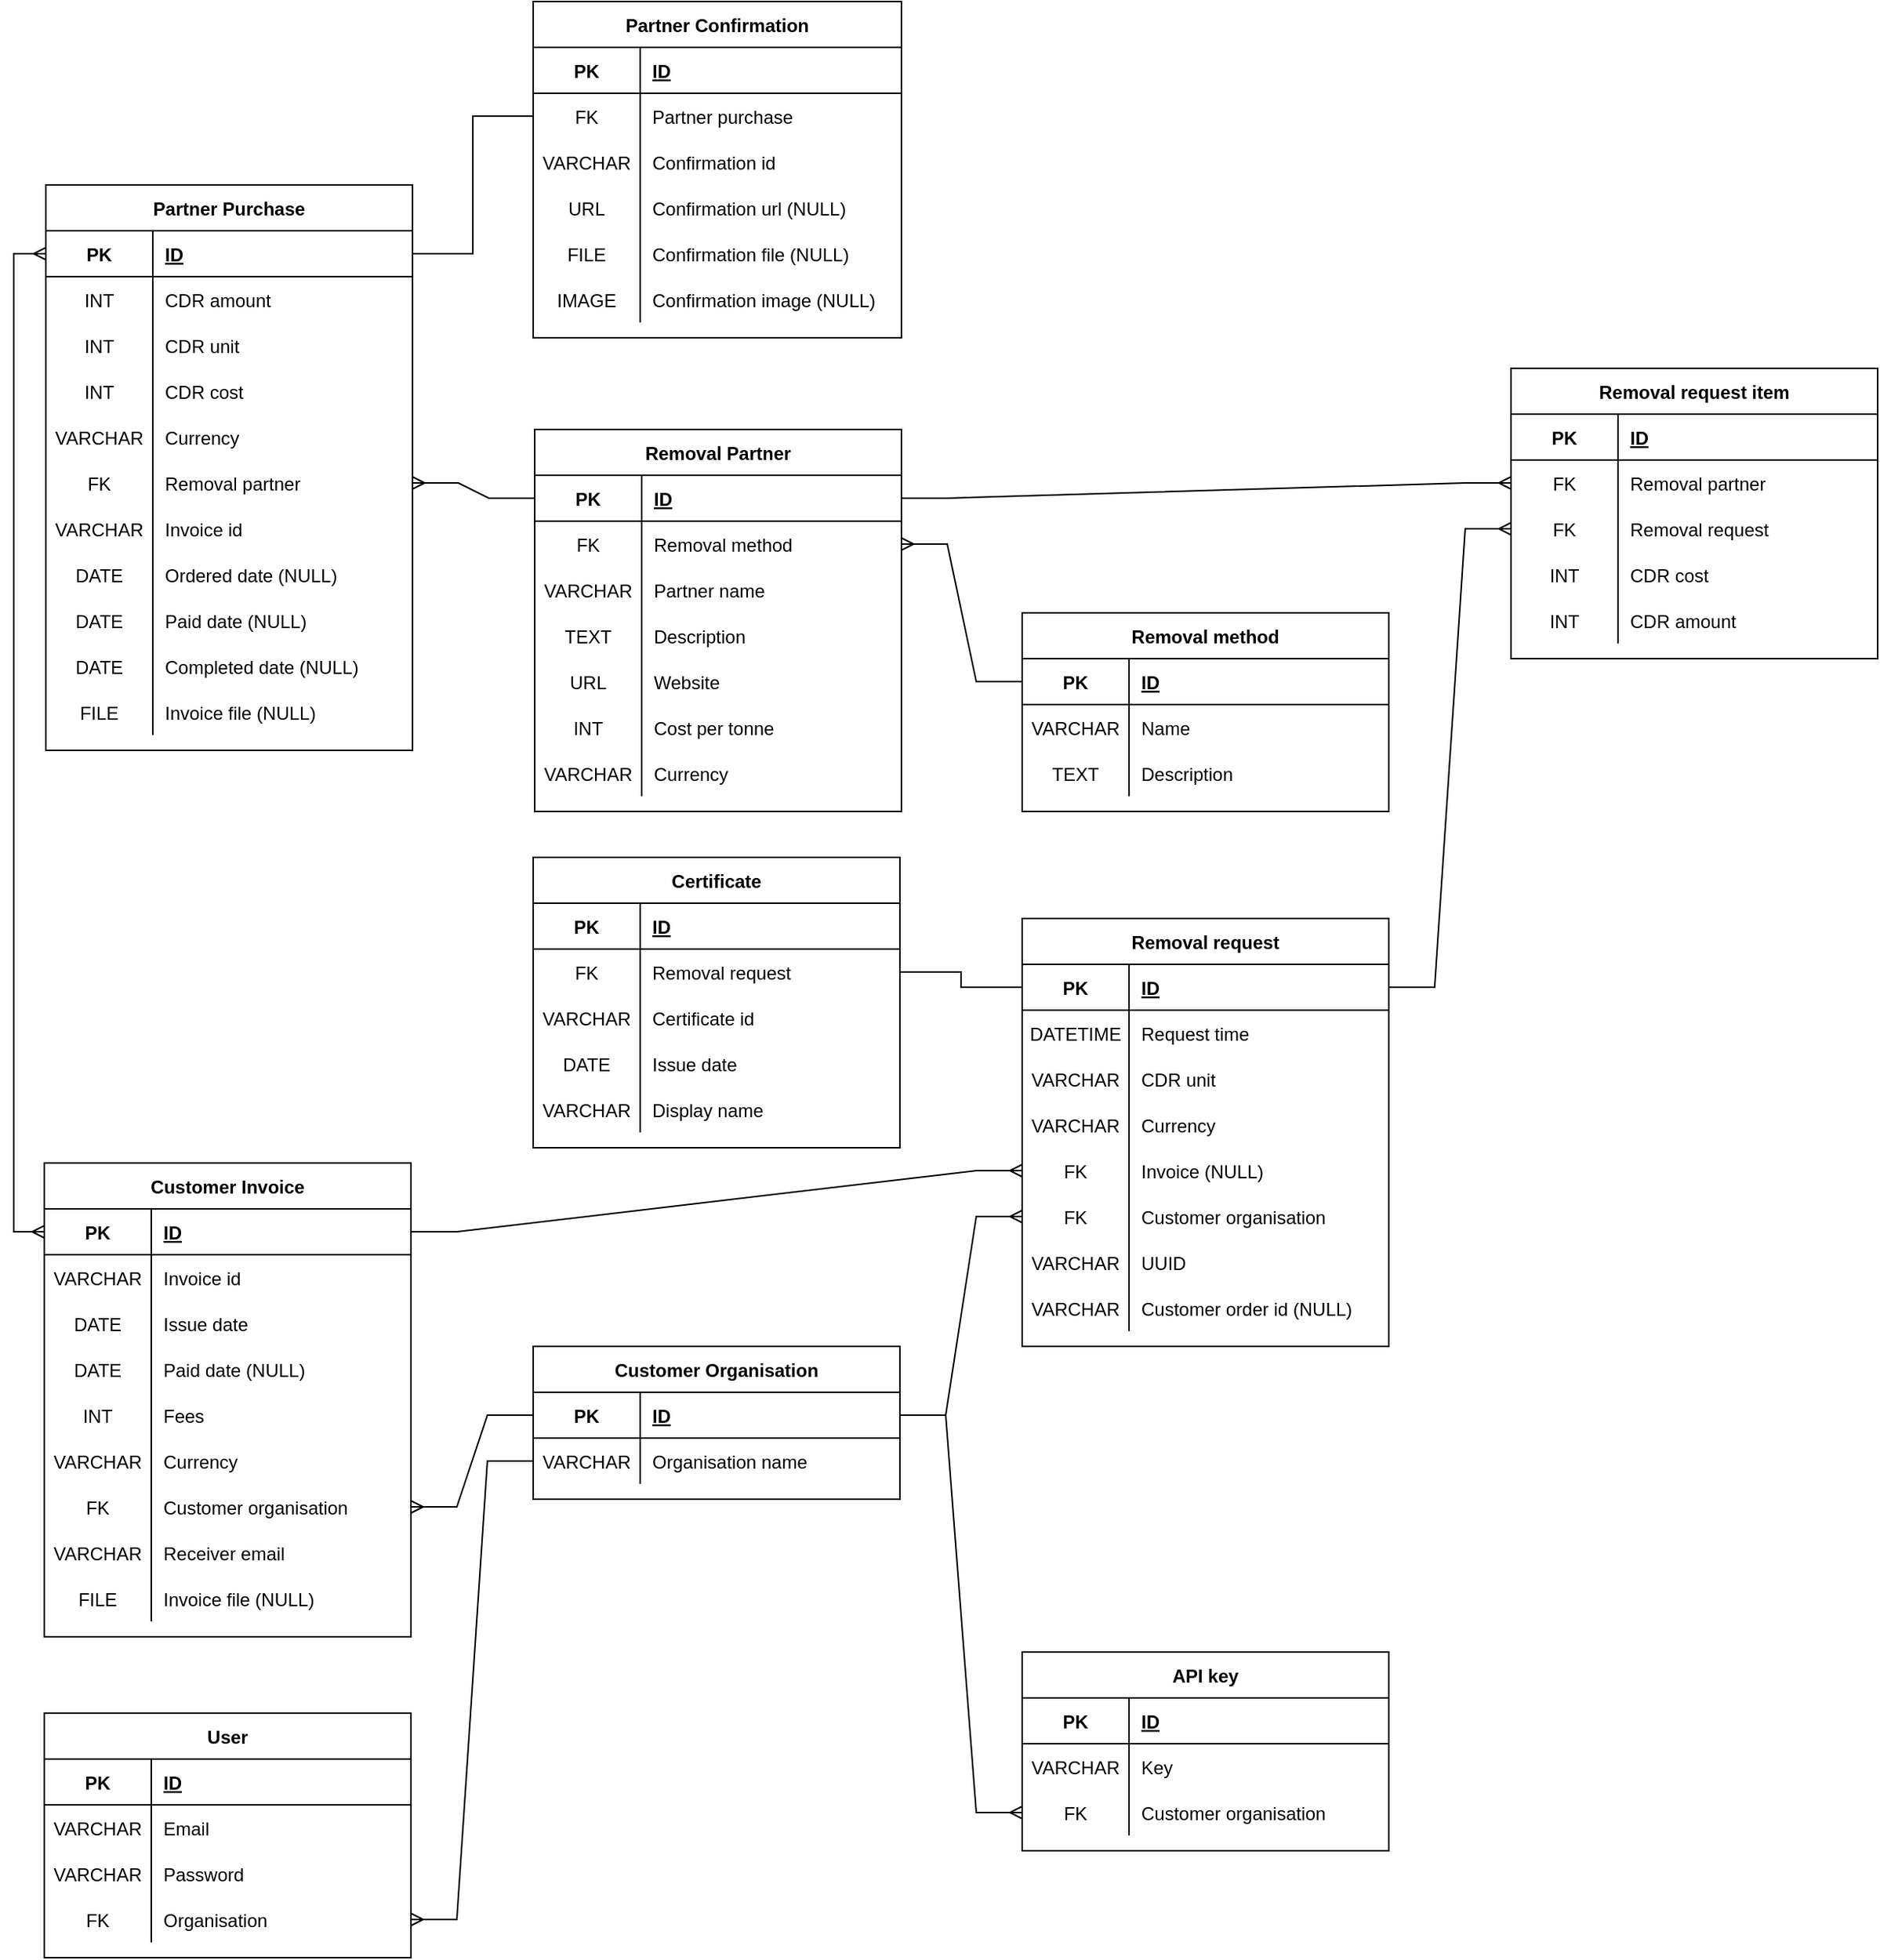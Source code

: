 <mxfile version="20.4.2" type="device"><diagram id="CjzKH9AeVBpLhsXz-N9g" name="Page-1"><mxGraphModel dx="2141" dy="2472" grid="1" gridSize="10" guides="1" tooltips="1" connect="1" arrows="1" fold="1" page="1" pageScale="1" pageWidth="827" pageHeight="1169" math="0" shadow="0"><root><mxCell id="0"/><mxCell id="1" parent="0"/><mxCell id="3dMumJbvhEbG9Md8NHyt-60" value="User" style="shape=table;startSize=30;container=1;collapsible=1;childLayout=tableLayout;fixedRows=1;rowLines=0;fontStyle=1;align=center;resizeLast=1;" parent="1" vertex="1"><mxGeometry x="-400" y="720" width="240" height="160" as="geometry"/></mxCell><mxCell id="3dMumJbvhEbG9Md8NHyt-61" value="" style="shape=tableRow;horizontal=0;startSize=0;swimlaneHead=0;swimlaneBody=0;fillColor=none;collapsible=0;dropTarget=0;points=[[0,0.5],[1,0.5]];portConstraint=eastwest;top=0;left=0;right=0;bottom=1;" parent="3dMumJbvhEbG9Md8NHyt-60" vertex="1"><mxGeometry y="30" width="240" height="30" as="geometry"/></mxCell><mxCell id="3dMumJbvhEbG9Md8NHyt-62" value="PK" style="shape=partialRectangle;connectable=0;fillColor=none;top=0;left=0;bottom=0;right=0;fontStyle=1;overflow=hidden;" parent="3dMumJbvhEbG9Md8NHyt-61" vertex="1"><mxGeometry width="70" height="30" as="geometry"><mxRectangle width="70" height="30" as="alternateBounds"/></mxGeometry></mxCell><mxCell id="3dMumJbvhEbG9Md8NHyt-63" value="ID" style="shape=partialRectangle;connectable=0;fillColor=none;top=0;left=0;bottom=0;right=0;align=left;spacingLeft=6;fontStyle=5;overflow=hidden;" parent="3dMumJbvhEbG9Md8NHyt-61" vertex="1"><mxGeometry x="70" width="170" height="30" as="geometry"><mxRectangle width="170" height="30" as="alternateBounds"/></mxGeometry></mxCell><mxCell id="3dMumJbvhEbG9Md8NHyt-64" value="" style="shape=tableRow;horizontal=0;startSize=0;swimlaneHead=0;swimlaneBody=0;fillColor=none;collapsible=0;dropTarget=0;points=[[0,0.5],[1,0.5]];portConstraint=eastwest;top=0;left=0;right=0;bottom=0;" parent="3dMumJbvhEbG9Md8NHyt-60" vertex="1"><mxGeometry y="60" width="240" height="30" as="geometry"/></mxCell><mxCell id="3dMumJbvhEbG9Md8NHyt-65" value="VARCHAR" style="shape=partialRectangle;connectable=0;fillColor=none;top=0;left=0;bottom=0;right=0;editable=1;overflow=hidden;" parent="3dMumJbvhEbG9Md8NHyt-64" vertex="1"><mxGeometry width="70" height="30" as="geometry"><mxRectangle width="70" height="30" as="alternateBounds"/></mxGeometry></mxCell><mxCell id="3dMumJbvhEbG9Md8NHyt-66" value="Email" style="shape=partialRectangle;connectable=0;fillColor=none;top=0;left=0;bottom=0;right=0;align=left;spacingLeft=6;overflow=hidden;" parent="3dMumJbvhEbG9Md8NHyt-64" vertex="1"><mxGeometry x="70" width="170" height="30" as="geometry"><mxRectangle width="170" height="30" as="alternateBounds"/></mxGeometry></mxCell><mxCell id="3dMumJbvhEbG9Md8NHyt-67" value="" style="shape=tableRow;horizontal=0;startSize=0;swimlaneHead=0;swimlaneBody=0;fillColor=none;collapsible=0;dropTarget=0;points=[[0,0.5],[1,0.5]];portConstraint=eastwest;top=0;left=0;right=0;bottom=0;" parent="3dMumJbvhEbG9Md8NHyt-60" vertex="1"><mxGeometry y="90" width="240" height="30" as="geometry"/></mxCell><mxCell id="3dMumJbvhEbG9Md8NHyt-68" value="VARCHAR" style="shape=partialRectangle;connectable=0;fillColor=none;top=0;left=0;bottom=0;right=0;editable=1;overflow=hidden;" parent="3dMumJbvhEbG9Md8NHyt-67" vertex="1"><mxGeometry width="70" height="30" as="geometry"><mxRectangle width="70" height="30" as="alternateBounds"/></mxGeometry></mxCell><mxCell id="3dMumJbvhEbG9Md8NHyt-69" value="Password" style="shape=partialRectangle;connectable=0;fillColor=none;top=0;left=0;bottom=0;right=0;align=left;spacingLeft=6;overflow=hidden;" parent="3dMumJbvhEbG9Md8NHyt-67" vertex="1"><mxGeometry x="70" width="170" height="30" as="geometry"><mxRectangle width="170" height="30" as="alternateBounds"/></mxGeometry></mxCell><mxCell id="lGTyCf9NZdFnauJaYzKD-109" style="shape=tableRow;horizontal=0;startSize=0;swimlaneHead=0;swimlaneBody=0;fillColor=none;collapsible=0;dropTarget=0;points=[[0,0.5],[1,0.5]];portConstraint=eastwest;top=0;left=0;right=0;bottom=0;" vertex="1" parent="3dMumJbvhEbG9Md8NHyt-60"><mxGeometry y="120" width="240" height="30" as="geometry"/></mxCell><mxCell id="lGTyCf9NZdFnauJaYzKD-110" value="FK" style="shape=partialRectangle;connectable=0;fillColor=none;top=0;left=0;bottom=0;right=0;editable=1;overflow=hidden;" vertex="1" parent="lGTyCf9NZdFnauJaYzKD-109"><mxGeometry width="70" height="30" as="geometry"><mxRectangle width="70" height="30" as="alternateBounds"/></mxGeometry></mxCell><mxCell id="lGTyCf9NZdFnauJaYzKD-111" value="Organisation" style="shape=partialRectangle;connectable=0;fillColor=none;top=0;left=0;bottom=0;right=0;align=left;spacingLeft=6;overflow=hidden;" vertex="1" parent="lGTyCf9NZdFnauJaYzKD-109"><mxGeometry x="70" width="170" height="30" as="geometry"><mxRectangle width="170" height="30" as="alternateBounds"/></mxGeometry></mxCell><mxCell id="3dMumJbvhEbG9Md8NHyt-73" value="API key" style="shape=table;startSize=30;container=1;collapsible=1;childLayout=tableLayout;fixedRows=1;rowLines=0;fontStyle=1;align=center;resizeLast=1;" parent="1" vertex="1"><mxGeometry x="240" y="680" width="240" height="130" as="geometry"/></mxCell><mxCell id="3dMumJbvhEbG9Md8NHyt-74" value="" style="shape=tableRow;horizontal=0;startSize=0;swimlaneHead=0;swimlaneBody=0;fillColor=none;collapsible=0;dropTarget=0;points=[[0,0.5],[1,0.5]];portConstraint=eastwest;top=0;left=0;right=0;bottom=1;" parent="3dMumJbvhEbG9Md8NHyt-73" vertex="1"><mxGeometry y="30" width="240" height="30" as="geometry"/></mxCell><mxCell id="3dMumJbvhEbG9Md8NHyt-75" value="PK" style="shape=partialRectangle;connectable=0;fillColor=none;top=0;left=0;bottom=0;right=0;fontStyle=1;overflow=hidden;" parent="3dMumJbvhEbG9Md8NHyt-74" vertex="1"><mxGeometry width="70" height="30" as="geometry"><mxRectangle width="70" height="30" as="alternateBounds"/></mxGeometry></mxCell><mxCell id="3dMumJbvhEbG9Md8NHyt-76" value="ID" style="shape=partialRectangle;connectable=0;fillColor=none;top=0;left=0;bottom=0;right=0;align=left;spacingLeft=6;fontStyle=5;overflow=hidden;" parent="3dMumJbvhEbG9Md8NHyt-74" vertex="1"><mxGeometry x="70" width="170" height="30" as="geometry"><mxRectangle width="170" height="30" as="alternateBounds"/></mxGeometry></mxCell><mxCell id="3dMumJbvhEbG9Md8NHyt-77" value="" style="shape=tableRow;horizontal=0;startSize=0;swimlaneHead=0;swimlaneBody=0;fillColor=none;collapsible=0;dropTarget=0;points=[[0,0.5],[1,0.5]];portConstraint=eastwest;top=0;left=0;right=0;bottom=0;" parent="3dMumJbvhEbG9Md8NHyt-73" vertex="1"><mxGeometry y="60" width="240" height="30" as="geometry"/></mxCell><mxCell id="3dMumJbvhEbG9Md8NHyt-78" value="VARCHAR" style="shape=partialRectangle;connectable=0;fillColor=none;top=0;left=0;bottom=0;right=0;editable=1;overflow=hidden;" parent="3dMumJbvhEbG9Md8NHyt-77" vertex="1"><mxGeometry width="70" height="30" as="geometry"><mxRectangle width="70" height="30" as="alternateBounds"/></mxGeometry></mxCell><mxCell id="3dMumJbvhEbG9Md8NHyt-79" value="Key" style="shape=partialRectangle;connectable=0;fillColor=none;top=0;left=0;bottom=0;right=0;align=left;spacingLeft=6;overflow=hidden;" parent="3dMumJbvhEbG9Md8NHyt-77" vertex="1"><mxGeometry x="70" width="170" height="30" as="geometry"><mxRectangle width="170" height="30" as="alternateBounds"/></mxGeometry></mxCell><mxCell id="3dMumJbvhEbG9Md8NHyt-80" value="" style="shape=tableRow;horizontal=0;startSize=0;swimlaneHead=0;swimlaneBody=0;fillColor=none;collapsible=0;dropTarget=0;points=[[0,0.5],[1,0.5]];portConstraint=eastwest;top=0;left=0;right=0;bottom=0;" parent="3dMumJbvhEbG9Md8NHyt-73" vertex="1"><mxGeometry y="90" width="240" height="30" as="geometry"/></mxCell><mxCell id="3dMumJbvhEbG9Md8NHyt-81" value="FK" style="shape=partialRectangle;connectable=0;fillColor=none;top=0;left=0;bottom=0;right=0;editable=1;overflow=hidden;" parent="3dMumJbvhEbG9Md8NHyt-80" vertex="1"><mxGeometry width="70" height="30" as="geometry"><mxRectangle width="70" height="30" as="alternateBounds"/></mxGeometry></mxCell><mxCell id="3dMumJbvhEbG9Md8NHyt-82" value="Customer organisation" style="shape=partialRectangle;connectable=0;fillColor=none;top=0;left=0;bottom=0;right=0;align=left;spacingLeft=6;overflow=hidden;" parent="3dMumJbvhEbG9Md8NHyt-80" vertex="1"><mxGeometry x="70" width="170" height="30" as="geometry"><mxRectangle width="170" height="30" as="alternateBounds"/></mxGeometry></mxCell><mxCell id="3dMumJbvhEbG9Md8NHyt-83" value="" style="edgeStyle=entityRelationEdgeStyle;fontSize=12;html=1;endArrow=ERmany;rounded=0;exitX=1;exitY=0.5;exitDx=0;exitDy=0;entryX=0;entryY=0.5;entryDx=0;entryDy=0;" parent="1" source="lGTyCf9NZdFnauJaYzKD-100" target="3dMumJbvhEbG9Md8NHyt-80" edge="1"><mxGeometry width="100" height="100" relative="1" as="geometry"><mxPoint x="360" y="210" as="sourcePoint"/><mxPoint x="460" y="110" as="targetPoint"/></mxGeometry></mxCell><mxCell id="3dMumJbvhEbG9Md8NHyt-84" value="Removal method" style="shape=table;startSize=30;container=1;collapsible=1;childLayout=tableLayout;fixedRows=1;rowLines=0;fontStyle=1;align=center;resizeLast=1;" parent="1" vertex="1"><mxGeometry x="240" width="240" height="130" as="geometry"/></mxCell><mxCell id="3dMumJbvhEbG9Md8NHyt-85" value="" style="shape=tableRow;horizontal=0;startSize=0;swimlaneHead=0;swimlaneBody=0;fillColor=none;collapsible=0;dropTarget=0;points=[[0,0.5],[1,0.5]];portConstraint=eastwest;top=0;left=0;right=0;bottom=1;" parent="3dMumJbvhEbG9Md8NHyt-84" vertex="1"><mxGeometry y="30" width="240" height="30" as="geometry"/></mxCell><mxCell id="3dMumJbvhEbG9Md8NHyt-86" value="PK" style="shape=partialRectangle;connectable=0;fillColor=none;top=0;left=0;bottom=0;right=0;fontStyle=1;overflow=hidden;" parent="3dMumJbvhEbG9Md8NHyt-85" vertex="1"><mxGeometry width="70" height="30" as="geometry"><mxRectangle width="70" height="30" as="alternateBounds"/></mxGeometry></mxCell><mxCell id="3dMumJbvhEbG9Md8NHyt-87" value="ID" style="shape=partialRectangle;connectable=0;fillColor=none;top=0;left=0;bottom=0;right=0;align=left;spacingLeft=6;fontStyle=5;overflow=hidden;" parent="3dMumJbvhEbG9Md8NHyt-85" vertex="1"><mxGeometry x="70" width="170" height="30" as="geometry"><mxRectangle width="170" height="30" as="alternateBounds"/></mxGeometry></mxCell><mxCell id="3dMumJbvhEbG9Md8NHyt-88" value="" style="shape=tableRow;horizontal=0;startSize=0;swimlaneHead=0;swimlaneBody=0;fillColor=none;collapsible=0;dropTarget=0;points=[[0,0.5],[1,0.5]];portConstraint=eastwest;top=0;left=0;right=0;bottom=0;" parent="3dMumJbvhEbG9Md8NHyt-84" vertex="1"><mxGeometry y="60" width="240" height="30" as="geometry"/></mxCell><mxCell id="3dMumJbvhEbG9Md8NHyt-89" value="VARCHAR" style="shape=partialRectangle;connectable=0;fillColor=none;top=0;left=0;bottom=0;right=0;editable=1;overflow=hidden;" parent="3dMumJbvhEbG9Md8NHyt-88" vertex="1"><mxGeometry width="70" height="30" as="geometry"><mxRectangle width="70" height="30" as="alternateBounds"/></mxGeometry></mxCell><mxCell id="3dMumJbvhEbG9Md8NHyt-90" value="Name" style="shape=partialRectangle;connectable=0;fillColor=none;top=0;left=0;bottom=0;right=0;align=left;spacingLeft=6;overflow=hidden;" parent="3dMumJbvhEbG9Md8NHyt-88" vertex="1"><mxGeometry x="70" width="170" height="30" as="geometry"><mxRectangle width="170" height="30" as="alternateBounds"/></mxGeometry></mxCell><mxCell id="lGTyCf9NZdFnauJaYzKD-89" style="shape=tableRow;horizontal=0;startSize=0;swimlaneHead=0;swimlaneBody=0;fillColor=none;collapsible=0;dropTarget=0;points=[[0,0.5],[1,0.5]];portConstraint=eastwest;top=0;left=0;right=0;bottom=0;" vertex="1" parent="3dMumJbvhEbG9Md8NHyt-84"><mxGeometry y="90" width="240" height="30" as="geometry"/></mxCell><mxCell id="lGTyCf9NZdFnauJaYzKD-90" value="TEXT" style="shape=partialRectangle;connectable=0;fillColor=none;top=0;left=0;bottom=0;right=0;editable=1;overflow=hidden;" vertex="1" parent="lGTyCf9NZdFnauJaYzKD-89"><mxGeometry width="70" height="30" as="geometry"><mxRectangle width="70" height="30" as="alternateBounds"/></mxGeometry></mxCell><mxCell id="lGTyCf9NZdFnauJaYzKD-91" value="Description" style="shape=partialRectangle;connectable=0;fillColor=none;top=0;left=0;bottom=0;right=0;align=left;spacingLeft=6;overflow=hidden;" vertex="1" parent="lGTyCf9NZdFnauJaYzKD-89"><mxGeometry x="70" width="170" height="30" as="geometry"><mxRectangle width="170" height="30" as="alternateBounds"/></mxGeometry></mxCell><mxCell id="3dMumJbvhEbG9Md8NHyt-94" value="Removal request item" style="shape=table;startSize=30;container=1;collapsible=1;childLayout=tableLayout;fixedRows=1;rowLines=0;fontStyle=1;align=center;resizeLast=1;" parent="1" vertex="1"><mxGeometry x="560" y="-160" width="240" height="190" as="geometry"/></mxCell><mxCell id="3dMumJbvhEbG9Md8NHyt-95" value="" style="shape=tableRow;horizontal=0;startSize=0;swimlaneHead=0;swimlaneBody=0;fillColor=none;collapsible=0;dropTarget=0;points=[[0,0.5],[1,0.5]];portConstraint=eastwest;top=0;left=0;right=0;bottom=1;" parent="3dMumJbvhEbG9Md8NHyt-94" vertex="1"><mxGeometry y="30" width="240" height="30" as="geometry"/></mxCell><mxCell id="3dMumJbvhEbG9Md8NHyt-96" value="PK" style="shape=partialRectangle;connectable=0;fillColor=none;top=0;left=0;bottom=0;right=0;fontStyle=1;overflow=hidden;" parent="3dMumJbvhEbG9Md8NHyt-95" vertex="1"><mxGeometry width="70" height="30" as="geometry"><mxRectangle width="70" height="30" as="alternateBounds"/></mxGeometry></mxCell><mxCell id="3dMumJbvhEbG9Md8NHyt-97" value="ID" style="shape=partialRectangle;connectable=0;fillColor=none;top=0;left=0;bottom=0;right=0;align=left;spacingLeft=6;fontStyle=5;overflow=hidden;" parent="3dMumJbvhEbG9Md8NHyt-95" vertex="1"><mxGeometry x="70" width="170" height="30" as="geometry"><mxRectangle width="170" height="30" as="alternateBounds"/></mxGeometry></mxCell><mxCell id="3dMumJbvhEbG9Md8NHyt-98" value="" style="shape=tableRow;horizontal=0;startSize=0;swimlaneHead=0;swimlaneBody=0;fillColor=none;collapsible=0;dropTarget=0;points=[[0,0.5],[1,0.5]];portConstraint=eastwest;top=0;left=0;right=0;bottom=0;" parent="3dMumJbvhEbG9Md8NHyt-94" vertex="1"><mxGeometry y="60" width="240" height="30" as="geometry"/></mxCell><mxCell id="3dMumJbvhEbG9Md8NHyt-99" value="FK" style="shape=partialRectangle;connectable=0;fillColor=none;top=0;left=0;bottom=0;right=0;editable=1;overflow=hidden;" parent="3dMumJbvhEbG9Md8NHyt-98" vertex="1"><mxGeometry width="70" height="30" as="geometry"><mxRectangle width="70" height="30" as="alternateBounds"/></mxGeometry></mxCell><mxCell id="3dMumJbvhEbG9Md8NHyt-100" value="Removal partner" style="shape=partialRectangle;connectable=0;fillColor=none;top=0;left=0;bottom=0;right=0;align=left;spacingLeft=6;overflow=hidden;" parent="3dMumJbvhEbG9Md8NHyt-98" vertex="1"><mxGeometry x="70" width="170" height="30" as="geometry"><mxRectangle width="170" height="30" as="alternateBounds"/></mxGeometry></mxCell><mxCell id="3dMumJbvhEbG9Md8NHyt-101" value="" style="shape=tableRow;horizontal=0;startSize=0;swimlaneHead=0;swimlaneBody=0;fillColor=none;collapsible=0;dropTarget=0;points=[[0,0.5],[1,0.5]];portConstraint=eastwest;top=0;left=0;right=0;bottom=0;" parent="3dMumJbvhEbG9Md8NHyt-94" vertex="1"><mxGeometry y="90" width="240" height="30" as="geometry"/></mxCell><mxCell id="3dMumJbvhEbG9Md8NHyt-102" value="FK" style="shape=partialRectangle;connectable=0;fillColor=none;top=0;left=0;bottom=0;right=0;editable=1;overflow=hidden;" parent="3dMumJbvhEbG9Md8NHyt-101" vertex="1"><mxGeometry width="70" height="30" as="geometry"><mxRectangle width="70" height="30" as="alternateBounds"/></mxGeometry></mxCell><mxCell id="3dMumJbvhEbG9Md8NHyt-103" value="Removal request" style="shape=partialRectangle;connectable=0;fillColor=none;top=0;left=0;bottom=0;right=0;align=left;spacingLeft=6;overflow=hidden;" parent="3dMumJbvhEbG9Md8NHyt-101" vertex="1"><mxGeometry x="70" width="170" height="30" as="geometry"><mxRectangle width="170" height="30" as="alternateBounds"/></mxGeometry></mxCell><mxCell id="3dMumJbvhEbG9Md8NHyt-140" style="shape=tableRow;horizontal=0;startSize=0;swimlaneHead=0;swimlaneBody=0;fillColor=none;collapsible=0;dropTarget=0;points=[[0,0.5],[1,0.5]];portConstraint=eastwest;top=0;left=0;right=0;bottom=0;" parent="3dMumJbvhEbG9Md8NHyt-94" vertex="1"><mxGeometry y="120" width="240" height="30" as="geometry"/></mxCell><mxCell id="3dMumJbvhEbG9Md8NHyt-141" value="INT" style="shape=partialRectangle;connectable=0;fillColor=none;top=0;left=0;bottom=0;right=0;editable=1;overflow=hidden;" parent="3dMumJbvhEbG9Md8NHyt-140" vertex="1"><mxGeometry width="70" height="30" as="geometry"><mxRectangle width="70" height="30" as="alternateBounds"/></mxGeometry></mxCell><mxCell id="3dMumJbvhEbG9Md8NHyt-142" value="CDR cost" style="shape=partialRectangle;connectable=0;fillColor=none;top=0;left=0;bottom=0;right=0;align=left;spacingLeft=6;overflow=hidden;" parent="3dMumJbvhEbG9Md8NHyt-140" vertex="1"><mxGeometry x="70" width="170" height="30" as="geometry"><mxRectangle width="170" height="30" as="alternateBounds"/></mxGeometry></mxCell><mxCell id="3dMumJbvhEbG9Md8NHyt-146" style="shape=tableRow;horizontal=0;startSize=0;swimlaneHead=0;swimlaneBody=0;fillColor=none;collapsible=0;dropTarget=0;points=[[0,0.5],[1,0.5]];portConstraint=eastwest;top=0;left=0;right=0;bottom=0;" parent="3dMumJbvhEbG9Md8NHyt-94" vertex="1"><mxGeometry y="150" width="240" height="30" as="geometry"/></mxCell><mxCell id="3dMumJbvhEbG9Md8NHyt-147" value="INT" style="shape=partialRectangle;connectable=0;fillColor=none;top=0;left=0;bottom=0;right=0;editable=1;overflow=hidden;" parent="3dMumJbvhEbG9Md8NHyt-146" vertex="1"><mxGeometry width="70" height="30" as="geometry"><mxRectangle width="70" height="30" as="alternateBounds"/></mxGeometry></mxCell><mxCell id="3dMumJbvhEbG9Md8NHyt-148" value="CDR amount" style="shape=partialRectangle;connectable=0;fillColor=none;top=0;left=0;bottom=0;right=0;align=left;spacingLeft=6;overflow=hidden;" parent="3dMumJbvhEbG9Md8NHyt-146" vertex="1"><mxGeometry x="70" width="170" height="30" as="geometry"><mxRectangle width="170" height="30" as="alternateBounds"/></mxGeometry></mxCell><mxCell id="3dMumJbvhEbG9Md8NHyt-107" value="Removal request" style="shape=table;startSize=30;container=1;collapsible=1;childLayout=tableLayout;fixedRows=1;rowLines=0;fontStyle=1;align=center;resizeLast=1;" parent="1" vertex="1"><mxGeometry x="240" y="200" width="240" height="280" as="geometry"/></mxCell><mxCell id="3dMumJbvhEbG9Md8NHyt-108" value="" style="shape=tableRow;horizontal=0;startSize=0;swimlaneHead=0;swimlaneBody=0;fillColor=none;collapsible=0;dropTarget=0;points=[[0,0.5],[1,0.5]];portConstraint=eastwest;top=0;left=0;right=0;bottom=1;" parent="3dMumJbvhEbG9Md8NHyt-107" vertex="1"><mxGeometry y="30" width="240" height="30" as="geometry"/></mxCell><mxCell id="3dMumJbvhEbG9Md8NHyt-109" value="PK" style="shape=partialRectangle;connectable=0;fillColor=none;top=0;left=0;bottom=0;right=0;fontStyle=1;overflow=hidden;" parent="3dMumJbvhEbG9Md8NHyt-108" vertex="1"><mxGeometry width="70" height="30" as="geometry"><mxRectangle width="70" height="30" as="alternateBounds"/></mxGeometry></mxCell><mxCell id="3dMumJbvhEbG9Md8NHyt-110" value="ID" style="shape=partialRectangle;connectable=0;fillColor=none;top=0;left=0;bottom=0;right=0;align=left;spacingLeft=6;fontStyle=5;overflow=hidden;" parent="3dMumJbvhEbG9Md8NHyt-108" vertex="1"><mxGeometry x="70" width="170" height="30" as="geometry"><mxRectangle width="170" height="30" as="alternateBounds"/></mxGeometry></mxCell><mxCell id="3dMumJbvhEbG9Md8NHyt-133" style="shape=tableRow;horizontal=0;startSize=0;swimlaneHead=0;swimlaneBody=0;fillColor=none;collapsible=0;dropTarget=0;points=[[0,0.5],[1,0.5]];portConstraint=eastwest;top=0;left=0;right=0;bottom=0;" parent="3dMumJbvhEbG9Md8NHyt-107" vertex="1"><mxGeometry y="60" width="240" height="30" as="geometry"/></mxCell><mxCell id="3dMumJbvhEbG9Md8NHyt-134" value="DATETIME" style="shape=partialRectangle;connectable=0;fillColor=none;top=0;left=0;bottom=0;right=0;editable=1;overflow=hidden;" parent="3dMumJbvhEbG9Md8NHyt-133" vertex="1"><mxGeometry width="70" height="30" as="geometry"><mxRectangle width="70" height="30" as="alternateBounds"/></mxGeometry></mxCell><mxCell id="3dMumJbvhEbG9Md8NHyt-135" value="Request time" style="shape=partialRectangle;connectable=0;fillColor=none;top=0;left=0;bottom=0;right=0;align=left;spacingLeft=6;overflow=hidden;" parent="3dMumJbvhEbG9Md8NHyt-133" vertex="1"><mxGeometry x="70" width="170" height="30" as="geometry"><mxRectangle width="170" height="30" as="alternateBounds"/></mxGeometry></mxCell><mxCell id="3dMumJbvhEbG9Md8NHyt-136" style="shape=tableRow;horizontal=0;startSize=0;swimlaneHead=0;swimlaneBody=0;fillColor=none;collapsible=0;dropTarget=0;points=[[0,0.5],[1,0.5]];portConstraint=eastwest;top=0;left=0;right=0;bottom=0;" parent="3dMumJbvhEbG9Md8NHyt-107" vertex="1"><mxGeometry y="90" width="240" height="30" as="geometry"/></mxCell><mxCell id="3dMumJbvhEbG9Md8NHyt-137" value="VARCHAR" style="shape=partialRectangle;connectable=0;fillColor=none;top=0;left=0;bottom=0;right=0;editable=1;overflow=hidden;" parent="3dMumJbvhEbG9Md8NHyt-136" vertex="1"><mxGeometry width="70" height="30" as="geometry"><mxRectangle width="70" height="30" as="alternateBounds"/></mxGeometry></mxCell><mxCell id="3dMumJbvhEbG9Md8NHyt-138" value="CDR unit" style="shape=partialRectangle;connectable=0;fillColor=none;top=0;left=0;bottom=0;right=0;align=left;spacingLeft=6;overflow=hidden;" parent="3dMumJbvhEbG9Md8NHyt-136" vertex="1"><mxGeometry x="70" width="170" height="30" as="geometry"><mxRectangle width="170" height="30" as="alternateBounds"/></mxGeometry></mxCell><mxCell id="3dMumJbvhEbG9Md8NHyt-149" style="shape=tableRow;horizontal=0;startSize=0;swimlaneHead=0;swimlaneBody=0;fillColor=none;collapsible=0;dropTarget=0;points=[[0,0.5],[1,0.5]];portConstraint=eastwest;top=0;left=0;right=0;bottom=0;" parent="3dMumJbvhEbG9Md8NHyt-107" vertex="1"><mxGeometry y="120" width="240" height="30" as="geometry"/></mxCell><mxCell id="3dMumJbvhEbG9Md8NHyt-150" value="VARCHAR" style="shape=partialRectangle;connectable=0;fillColor=none;top=0;left=0;bottom=0;right=0;editable=1;overflow=hidden;" parent="3dMumJbvhEbG9Md8NHyt-149" vertex="1"><mxGeometry width="70" height="30" as="geometry"><mxRectangle width="70" height="30" as="alternateBounds"/></mxGeometry></mxCell><mxCell id="3dMumJbvhEbG9Md8NHyt-151" value="Currency" style="shape=partialRectangle;connectable=0;fillColor=none;top=0;left=0;bottom=0;right=0;align=left;spacingLeft=6;overflow=hidden;" parent="3dMumJbvhEbG9Md8NHyt-149" vertex="1"><mxGeometry x="70" width="170" height="30" as="geometry"><mxRectangle width="170" height="30" as="alternateBounds"/></mxGeometry></mxCell><mxCell id="3dMumJbvhEbG9Md8NHyt-183" style="shape=tableRow;horizontal=0;startSize=0;swimlaneHead=0;swimlaneBody=0;fillColor=none;collapsible=0;dropTarget=0;points=[[0,0.5],[1,0.5]];portConstraint=eastwest;top=0;left=0;right=0;bottom=0;" parent="3dMumJbvhEbG9Md8NHyt-107" vertex="1"><mxGeometry y="150" width="240" height="30" as="geometry"/></mxCell><mxCell id="3dMumJbvhEbG9Md8NHyt-184" value="FK" style="shape=partialRectangle;connectable=0;fillColor=none;top=0;left=0;bottom=0;right=0;editable=1;overflow=hidden;" parent="3dMumJbvhEbG9Md8NHyt-183" vertex="1"><mxGeometry width="70" height="30" as="geometry"><mxRectangle width="70" height="30" as="alternateBounds"/></mxGeometry></mxCell><mxCell id="3dMumJbvhEbG9Md8NHyt-185" value="Invoice (NULL)" style="shape=partialRectangle;connectable=0;fillColor=none;top=0;left=0;bottom=0;right=0;align=left;spacingLeft=6;overflow=hidden;" parent="3dMumJbvhEbG9Md8NHyt-183" vertex="1"><mxGeometry x="70" width="170" height="30" as="geometry"><mxRectangle width="170" height="30" as="alternateBounds"/></mxGeometry></mxCell><mxCell id="3dMumJbvhEbG9Md8NHyt-114" value="" style="shape=tableRow;horizontal=0;startSize=0;swimlaneHead=0;swimlaneBody=0;fillColor=none;collapsible=0;dropTarget=0;points=[[0,0.5],[1,0.5]];portConstraint=eastwest;top=0;left=0;right=0;bottom=0;" parent="3dMumJbvhEbG9Md8NHyt-107" vertex="1"><mxGeometry y="180" width="240" height="30" as="geometry"/></mxCell><mxCell id="3dMumJbvhEbG9Md8NHyt-115" value="FK" style="shape=partialRectangle;connectable=0;fillColor=none;top=0;left=0;bottom=0;right=0;editable=1;overflow=hidden;" parent="3dMumJbvhEbG9Md8NHyt-114" vertex="1"><mxGeometry width="70" height="30" as="geometry"><mxRectangle width="70" height="30" as="alternateBounds"/></mxGeometry></mxCell><mxCell id="3dMumJbvhEbG9Md8NHyt-116" value="Customer organisation" style="shape=partialRectangle;connectable=0;fillColor=none;top=0;left=0;bottom=0;right=0;align=left;spacingLeft=6;overflow=hidden;" parent="3dMumJbvhEbG9Md8NHyt-114" vertex="1"><mxGeometry x="70" width="170" height="30" as="geometry"><mxRectangle width="170" height="30" as="alternateBounds"/></mxGeometry></mxCell><mxCell id="lGTyCf9NZdFnauJaYzKD-118" style="shape=tableRow;horizontal=0;startSize=0;swimlaneHead=0;swimlaneBody=0;fillColor=none;collapsible=0;dropTarget=0;points=[[0,0.5],[1,0.5]];portConstraint=eastwest;top=0;left=0;right=0;bottom=0;" vertex="1" parent="3dMumJbvhEbG9Md8NHyt-107"><mxGeometry y="210" width="240" height="30" as="geometry"/></mxCell><mxCell id="lGTyCf9NZdFnauJaYzKD-119" value="VARCHAR" style="shape=partialRectangle;connectable=0;fillColor=none;top=0;left=0;bottom=0;right=0;editable=1;overflow=hidden;" vertex="1" parent="lGTyCf9NZdFnauJaYzKD-118"><mxGeometry width="70" height="30" as="geometry"><mxRectangle width="70" height="30" as="alternateBounds"/></mxGeometry></mxCell><mxCell id="lGTyCf9NZdFnauJaYzKD-120" value="UUID" style="shape=partialRectangle;connectable=0;fillColor=none;top=0;left=0;bottom=0;right=0;align=left;spacingLeft=6;overflow=hidden;" vertex="1" parent="lGTyCf9NZdFnauJaYzKD-118"><mxGeometry x="70" width="170" height="30" as="geometry"><mxRectangle width="170" height="30" as="alternateBounds"/></mxGeometry></mxCell><mxCell id="lGTyCf9NZdFnauJaYzKD-115" style="shape=tableRow;horizontal=0;startSize=0;swimlaneHead=0;swimlaneBody=0;fillColor=none;collapsible=0;dropTarget=0;points=[[0,0.5],[1,0.5]];portConstraint=eastwest;top=0;left=0;right=0;bottom=0;" vertex="1" parent="3dMumJbvhEbG9Md8NHyt-107"><mxGeometry y="240" width="240" height="30" as="geometry"/></mxCell><mxCell id="lGTyCf9NZdFnauJaYzKD-116" value="VARCHAR" style="shape=partialRectangle;connectable=0;fillColor=none;top=0;left=0;bottom=0;right=0;editable=1;overflow=hidden;" vertex="1" parent="lGTyCf9NZdFnauJaYzKD-115"><mxGeometry width="70" height="30" as="geometry"><mxRectangle width="70" height="30" as="alternateBounds"/></mxGeometry></mxCell><mxCell id="lGTyCf9NZdFnauJaYzKD-117" value="Customer order id (NULL)" style="shape=partialRectangle;connectable=0;fillColor=none;top=0;left=0;bottom=0;right=0;align=left;spacingLeft=6;overflow=hidden;" vertex="1" parent="lGTyCf9NZdFnauJaYzKD-115"><mxGeometry x="70" width="170" height="30" as="geometry"><mxRectangle width="170" height="30" as="alternateBounds"/></mxGeometry></mxCell><mxCell id="3dMumJbvhEbG9Md8NHyt-130" value="" style="edgeStyle=entityRelationEdgeStyle;fontSize=12;html=1;endArrow=ERmany;rounded=0;exitX=1;exitY=0.5;exitDx=0;exitDy=0;entryX=0;entryY=0.5;entryDx=0;entryDy=0;" parent="1" source="lGTyCf9NZdFnauJaYzKD-100" target="3dMumJbvhEbG9Md8NHyt-114" edge="1"><mxGeometry width="100" height="100" relative="1" as="geometry"><mxPoint x="280" y="140" as="sourcePoint"/><mxPoint x="290" y="310" as="targetPoint"/></mxGeometry></mxCell><mxCell id="3dMumJbvhEbG9Md8NHyt-132" value="" style="edgeStyle=entityRelationEdgeStyle;fontSize=12;html=1;endArrow=ERmany;rounded=0;exitX=1;exitY=0.5;exitDx=0;exitDy=0;entryX=0;entryY=0.5;entryDx=0;entryDy=0;" parent="1" source="3dMumJbvhEbG9Md8NHyt-108" target="3dMumJbvhEbG9Md8NHyt-101" edge="1"><mxGeometry width="100" height="100" relative="1" as="geometry"><mxPoint x="400" y="550" as="sourcePoint"/><mxPoint x="500" y="450" as="targetPoint"/></mxGeometry></mxCell><mxCell id="3dMumJbvhEbG9Md8NHyt-139" value="" style="edgeStyle=entityRelationEdgeStyle;fontSize=12;html=1;endArrow=ERmany;rounded=0;exitX=1;exitY=0.5;exitDx=0;exitDy=0;entryX=0;entryY=0.5;entryDx=0;entryDy=0;" parent="1" source="3dMumJbvhEbG9Md8NHyt-216" target="3dMumJbvhEbG9Md8NHyt-98" edge="1"><mxGeometry width="100" height="100" relative="1" as="geometry"><mxPoint x="860" y="240" as="sourcePoint"/><mxPoint x="640" y="-90" as="targetPoint"/></mxGeometry></mxCell><mxCell id="3dMumJbvhEbG9Md8NHyt-155" value="Certificate" style="shape=table;startSize=30;container=1;collapsible=1;childLayout=tableLayout;fixedRows=1;rowLines=0;fontStyle=1;align=center;resizeLast=1;" parent="1" vertex="1"><mxGeometry x="-80" y="160" width="240" height="190" as="geometry"/></mxCell><mxCell id="3dMumJbvhEbG9Md8NHyt-156" value="" style="shape=tableRow;horizontal=0;startSize=0;swimlaneHead=0;swimlaneBody=0;fillColor=none;collapsible=0;dropTarget=0;points=[[0,0.5],[1,0.5]];portConstraint=eastwest;top=0;left=0;right=0;bottom=1;" parent="3dMumJbvhEbG9Md8NHyt-155" vertex="1"><mxGeometry y="30" width="240" height="30" as="geometry"/></mxCell><mxCell id="3dMumJbvhEbG9Md8NHyt-157" value="PK" style="shape=partialRectangle;connectable=0;fillColor=none;top=0;left=0;bottom=0;right=0;fontStyle=1;overflow=hidden;" parent="3dMumJbvhEbG9Md8NHyt-156" vertex="1"><mxGeometry width="70" height="30" as="geometry"><mxRectangle width="70" height="30" as="alternateBounds"/></mxGeometry></mxCell><mxCell id="3dMumJbvhEbG9Md8NHyt-158" value="ID" style="shape=partialRectangle;connectable=0;fillColor=none;top=0;left=0;bottom=0;right=0;align=left;spacingLeft=6;fontStyle=5;overflow=hidden;" parent="3dMumJbvhEbG9Md8NHyt-156" vertex="1"><mxGeometry x="70" width="170" height="30" as="geometry"><mxRectangle width="170" height="30" as="alternateBounds"/></mxGeometry></mxCell><mxCell id="3dMumJbvhEbG9Md8NHyt-159" value="" style="shape=tableRow;horizontal=0;startSize=0;swimlaneHead=0;swimlaneBody=0;fillColor=none;collapsible=0;dropTarget=0;points=[[0,0.5],[1,0.5]];portConstraint=eastwest;top=0;left=0;right=0;bottom=0;" parent="3dMumJbvhEbG9Md8NHyt-155" vertex="1"><mxGeometry y="60" width="240" height="30" as="geometry"/></mxCell><mxCell id="3dMumJbvhEbG9Md8NHyt-160" value="FK" style="shape=partialRectangle;connectable=0;fillColor=none;top=0;left=0;bottom=0;right=0;editable=1;overflow=hidden;" parent="3dMumJbvhEbG9Md8NHyt-159" vertex="1"><mxGeometry width="70" height="30" as="geometry"><mxRectangle width="70" height="30" as="alternateBounds"/></mxGeometry></mxCell><mxCell id="3dMumJbvhEbG9Md8NHyt-161" value="Removal request" style="shape=partialRectangle;connectable=0;fillColor=none;top=0;left=0;bottom=0;right=0;align=left;spacingLeft=6;overflow=hidden;" parent="3dMumJbvhEbG9Md8NHyt-159" vertex="1"><mxGeometry x="70" width="170" height="30" as="geometry"><mxRectangle width="170" height="30" as="alternateBounds"/></mxGeometry></mxCell><mxCell id="3dMumJbvhEbG9Md8NHyt-162" value="" style="shape=tableRow;horizontal=0;startSize=0;swimlaneHead=0;swimlaneBody=0;fillColor=none;collapsible=0;dropTarget=0;points=[[0,0.5],[1,0.5]];portConstraint=eastwest;top=0;left=0;right=0;bottom=0;" parent="3dMumJbvhEbG9Md8NHyt-155" vertex="1"><mxGeometry y="90" width="240" height="30" as="geometry"/></mxCell><mxCell id="3dMumJbvhEbG9Md8NHyt-163" value="VARCHAR" style="shape=partialRectangle;connectable=0;fillColor=none;top=0;left=0;bottom=0;right=0;editable=1;overflow=hidden;" parent="3dMumJbvhEbG9Md8NHyt-162" vertex="1"><mxGeometry width="70" height="30" as="geometry"><mxRectangle width="70" height="30" as="alternateBounds"/></mxGeometry></mxCell><mxCell id="3dMumJbvhEbG9Md8NHyt-164" value="Certificate id" style="shape=partialRectangle;connectable=0;fillColor=none;top=0;left=0;bottom=0;right=0;align=left;spacingLeft=6;overflow=hidden;" parent="3dMumJbvhEbG9Md8NHyt-162" vertex="1"><mxGeometry x="70" width="170" height="30" as="geometry"><mxRectangle width="170" height="30" as="alternateBounds"/></mxGeometry></mxCell><mxCell id="3dMumJbvhEbG9Md8NHyt-176" style="shape=tableRow;horizontal=0;startSize=0;swimlaneHead=0;swimlaneBody=0;fillColor=none;collapsible=0;dropTarget=0;points=[[0,0.5],[1,0.5]];portConstraint=eastwest;top=0;left=0;right=0;bottom=0;" parent="3dMumJbvhEbG9Md8NHyt-155" vertex="1"><mxGeometry y="120" width="240" height="30" as="geometry"/></mxCell><mxCell id="3dMumJbvhEbG9Md8NHyt-177" value="DATE" style="shape=partialRectangle;connectable=0;fillColor=none;top=0;left=0;bottom=0;right=0;editable=1;overflow=hidden;" parent="3dMumJbvhEbG9Md8NHyt-176" vertex="1"><mxGeometry width="70" height="30" as="geometry"><mxRectangle width="70" height="30" as="alternateBounds"/></mxGeometry></mxCell><mxCell id="3dMumJbvhEbG9Md8NHyt-178" value="Issue date" style="shape=partialRectangle;connectable=0;fillColor=none;top=0;left=0;bottom=0;right=0;align=left;spacingLeft=6;overflow=hidden;" parent="3dMumJbvhEbG9Md8NHyt-176" vertex="1"><mxGeometry x="70" width="170" height="30" as="geometry"><mxRectangle width="170" height="30" as="alternateBounds"/></mxGeometry></mxCell><mxCell id="3dMumJbvhEbG9Md8NHyt-179" style="shape=tableRow;horizontal=0;startSize=0;swimlaneHead=0;swimlaneBody=0;fillColor=none;collapsible=0;dropTarget=0;points=[[0,0.5],[1,0.5]];portConstraint=eastwest;top=0;left=0;right=0;bottom=0;" parent="3dMumJbvhEbG9Md8NHyt-155" vertex="1"><mxGeometry y="150" width="240" height="30" as="geometry"/></mxCell><mxCell id="3dMumJbvhEbG9Md8NHyt-180" value="VARCHAR" style="shape=partialRectangle;connectable=0;fillColor=none;top=0;left=0;bottom=0;right=0;editable=1;overflow=hidden;" parent="3dMumJbvhEbG9Md8NHyt-179" vertex="1"><mxGeometry width="70" height="30" as="geometry"><mxRectangle width="70" height="30" as="alternateBounds"/></mxGeometry></mxCell><mxCell id="3dMumJbvhEbG9Md8NHyt-181" value="Display name" style="shape=partialRectangle;connectable=0;fillColor=none;top=0;left=0;bottom=0;right=0;align=left;spacingLeft=6;overflow=hidden;" parent="3dMumJbvhEbG9Md8NHyt-179" vertex="1"><mxGeometry x="70" width="170" height="30" as="geometry"><mxRectangle width="170" height="30" as="alternateBounds"/></mxGeometry></mxCell><mxCell id="3dMumJbvhEbG9Md8NHyt-165" value="Customer Invoice" style="shape=table;startSize=30;container=1;collapsible=1;childLayout=tableLayout;fixedRows=1;rowLines=0;fontStyle=1;align=center;resizeLast=1;" parent="1" vertex="1"><mxGeometry x="-400" y="360" width="240" height="310" as="geometry"/></mxCell><mxCell id="3dMumJbvhEbG9Md8NHyt-166" value="" style="shape=tableRow;horizontal=0;startSize=0;swimlaneHead=0;swimlaneBody=0;fillColor=none;collapsible=0;dropTarget=0;points=[[0,0.5],[1,0.5]];portConstraint=eastwest;top=0;left=0;right=0;bottom=1;" parent="3dMumJbvhEbG9Md8NHyt-165" vertex="1"><mxGeometry y="30" width="240" height="30" as="geometry"/></mxCell><mxCell id="3dMumJbvhEbG9Md8NHyt-167" value="PK" style="shape=partialRectangle;connectable=0;fillColor=none;top=0;left=0;bottom=0;right=0;fontStyle=1;overflow=hidden;" parent="3dMumJbvhEbG9Md8NHyt-166" vertex="1"><mxGeometry width="70" height="30" as="geometry"><mxRectangle width="70" height="30" as="alternateBounds"/></mxGeometry></mxCell><mxCell id="3dMumJbvhEbG9Md8NHyt-168" value="ID" style="shape=partialRectangle;connectable=0;fillColor=none;top=0;left=0;bottom=0;right=0;align=left;spacingLeft=6;fontStyle=5;overflow=hidden;" parent="3dMumJbvhEbG9Md8NHyt-166" vertex="1"><mxGeometry x="70" width="170" height="30" as="geometry"><mxRectangle width="170" height="30" as="alternateBounds"/></mxGeometry></mxCell><mxCell id="3dMumJbvhEbG9Md8NHyt-172" value="" style="shape=tableRow;horizontal=0;startSize=0;swimlaneHead=0;swimlaneBody=0;fillColor=none;collapsible=0;dropTarget=0;points=[[0,0.5],[1,0.5]];portConstraint=eastwest;top=0;left=0;right=0;bottom=0;" parent="3dMumJbvhEbG9Md8NHyt-165" vertex="1"><mxGeometry y="60" width="240" height="30" as="geometry"/></mxCell><mxCell id="3dMumJbvhEbG9Md8NHyt-173" value="VARCHAR" style="shape=partialRectangle;connectable=0;fillColor=none;top=0;left=0;bottom=0;right=0;editable=1;overflow=hidden;" parent="3dMumJbvhEbG9Md8NHyt-172" vertex="1"><mxGeometry width="70" height="30" as="geometry"><mxRectangle width="70" height="30" as="alternateBounds"/></mxGeometry></mxCell><mxCell id="3dMumJbvhEbG9Md8NHyt-174" value="Invoice id" style="shape=partialRectangle;connectable=0;fillColor=none;top=0;left=0;bottom=0;right=0;align=left;spacingLeft=6;overflow=hidden;" parent="3dMumJbvhEbG9Md8NHyt-172" vertex="1"><mxGeometry x="70" width="170" height="30" as="geometry"><mxRectangle width="170" height="30" as="alternateBounds"/></mxGeometry></mxCell><mxCell id="3dMumJbvhEbG9Md8NHyt-187" style="shape=tableRow;horizontal=0;startSize=0;swimlaneHead=0;swimlaneBody=0;fillColor=none;collapsible=0;dropTarget=0;points=[[0,0.5],[1,0.5]];portConstraint=eastwest;top=0;left=0;right=0;bottom=0;" parent="3dMumJbvhEbG9Md8NHyt-165" vertex="1"><mxGeometry y="90" width="240" height="30" as="geometry"/></mxCell><mxCell id="3dMumJbvhEbG9Md8NHyt-188" value="DATE" style="shape=partialRectangle;connectable=0;fillColor=none;top=0;left=0;bottom=0;right=0;editable=1;overflow=hidden;" parent="3dMumJbvhEbG9Md8NHyt-187" vertex="1"><mxGeometry width="70" height="30" as="geometry"><mxRectangle width="70" height="30" as="alternateBounds"/></mxGeometry></mxCell><mxCell id="3dMumJbvhEbG9Md8NHyt-189" value="Issue date" style="shape=partialRectangle;connectable=0;fillColor=none;top=0;left=0;bottom=0;right=0;align=left;spacingLeft=6;overflow=hidden;" parent="3dMumJbvhEbG9Md8NHyt-187" vertex="1"><mxGeometry x="70" width="170" height="30" as="geometry"><mxRectangle width="170" height="30" as="alternateBounds"/></mxGeometry></mxCell><mxCell id="3dMumJbvhEbG9Md8NHyt-190" style="shape=tableRow;horizontal=0;startSize=0;swimlaneHead=0;swimlaneBody=0;fillColor=none;collapsible=0;dropTarget=0;points=[[0,0.5],[1,0.5]];portConstraint=eastwest;top=0;left=0;right=0;bottom=0;" parent="3dMumJbvhEbG9Md8NHyt-165" vertex="1"><mxGeometry y="120" width="240" height="30" as="geometry"/></mxCell><mxCell id="3dMumJbvhEbG9Md8NHyt-191" value="DATE" style="shape=partialRectangle;connectable=0;fillColor=none;top=0;left=0;bottom=0;right=0;editable=1;overflow=hidden;" parent="3dMumJbvhEbG9Md8NHyt-190" vertex="1"><mxGeometry width="70" height="30" as="geometry"><mxRectangle width="70" height="30" as="alternateBounds"/></mxGeometry></mxCell><mxCell id="3dMumJbvhEbG9Md8NHyt-192" value="Paid date (NULL)" style="shape=partialRectangle;connectable=0;fillColor=none;top=0;left=0;bottom=0;right=0;align=left;spacingLeft=6;overflow=hidden;" parent="3dMumJbvhEbG9Md8NHyt-190" vertex="1"><mxGeometry x="70" width="170" height="30" as="geometry"><mxRectangle width="170" height="30" as="alternateBounds"/></mxGeometry></mxCell><mxCell id="3dMumJbvhEbG9Md8NHyt-193" style="shape=tableRow;horizontal=0;startSize=0;swimlaneHead=0;swimlaneBody=0;fillColor=none;collapsible=0;dropTarget=0;points=[[0,0.5],[1,0.5]];portConstraint=eastwest;top=0;left=0;right=0;bottom=0;" parent="3dMumJbvhEbG9Md8NHyt-165" vertex="1"><mxGeometry y="150" width="240" height="30" as="geometry"/></mxCell><mxCell id="3dMumJbvhEbG9Md8NHyt-194" value="INT" style="shape=partialRectangle;connectable=0;fillColor=none;top=0;left=0;bottom=0;right=0;editable=1;overflow=hidden;" parent="3dMumJbvhEbG9Md8NHyt-193" vertex="1"><mxGeometry width="70" height="30" as="geometry"><mxRectangle width="70" height="30" as="alternateBounds"/></mxGeometry></mxCell><mxCell id="3dMumJbvhEbG9Md8NHyt-195" value="Fees" style="shape=partialRectangle;connectable=0;fillColor=none;top=0;left=0;bottom=0;right=0;align=left;spacingLeft=6;overflow=hidden;" parent="3dMumJbvhEbG9Md8NHyt-193" vertex="1"><mxGeometry x="70" width="170" height="30" as="geometry"><mxRectangle width="170" height="30" as="alternateBounds"/></mxGeometry></mxCell><mxCell id="3dMumJbvhEbG9Md8NHyt-196" style="shape=tableRow;horizontal=0;startSize=0;swimlaneHead=0;swimlaneBody=0;fillColor=none;collapsible=0;dropTarget=0;points=[[0,0.5],[1,0.5]];portConstraint=eastwest;top=0;left=0;right=0;bottom=0;" parent="3dMumJbvhEbG9Md8NHyt-165" vertex="1"><mxGeometry y="180" width="240" height="30" as="geometry"/></mxCell><mxCell id="3dMumJbvhEbG9Md8NHyt-197" value="VARCHAR" style="shape=partialRectangle;connectable=0;fillColor=none;top=0;left=0;bottom=0;right=0;editable=1;overflow=hidden;" parent="3dMumJbvhEbG9Md8NHyt-196" vertex="1"><mxGeometry width="70" height="30" as="geometry"><mxRectangle width="70" height="30" as="alternateBounds"/></mxGeometry></mxCell><mxCell id="3dMumJbvhEbG9Md8NHyt-198" value="Currency" style="shape=partialRectangle;connectable=0;fillColor=none;top=0;left=0;bottom=0;right=0;align=left;spacingLeft=6;overflow=hidden;" parent="3dMumJbvhEbG9Md8NHyt-196" vertex="1"><mxGeometry x="70" width="170" height="30" as="geometry"><mxRectangle width="170" height="30" as="alternateBounds"/></mxGeometry></mxCell><mxCell id="3dMumJbvhEbG9Md8NHyt-169" value="" style="shape=tableRow;horizontal=0;startSize=0;swimlaneHead=0;swimlaneBody=0;fillColor=none;collapsible=0;dropTarget=0;points=[[0,0.5],[1,0.5]];portConstraint=eastwest;top=0;left=0;right=0;bottom=0;" parent="3dMumJbvhEbG9Md8NHyt-165" vertex="1"><mxGeometry y="210" width="240" height="30" as="geometry"/></mxCell><mxCell id="3dMumJbvhEbG9Md8NHyt-170" value="FK" style="shape=partialRectangle;connectable=0;fillColor=none;top=0;left=0;bottom=0;right=0;editable=1;overflow=hidden;" parent="3dMumJbvhEbG9Md8NHyt-169" vertex="1"><mxGeometry width="70" height="30" as="geometry"><mxRectangle width="70" height="30" as="alternateBounds"/></mxGeometry></mxCell><mxCell id="3dMumJbvhEbG9Md8NHyt-171" value="Customer organisation" style="shape=partialRectangle;connectable=0;fillColor=none;top=0;left=0;bottom=0;right=0;align=left;spacingLeft=6;overflow=hidden;" parent="3dMumJbvhEbG9Md8NHyt-169" vertex="1"><mxGeometry x="70" width="170" height="30" as="geometry"><mxRectangle width="170" height="30" as="alternateBounds"/></mxGeometry></mxCell><mxCell id="lGTyCf9NZdFnauJaYzKD-127" style="shape=tableRow;horizontal=0;startSize=0;swimlaneHead=0;swimlaneBody=0;fillColor=none;collapsible=0;dropTarget=0;points=[[0,0.5],[1,0.5]];portConstraint=eastwest;top=0;left=0;right=0;bottom=0;" vertex="1" parent="3dMumJbvhEbG9Md8NHyt-165"><mxGeometry y="240" width="240" height="30" as="geometry"/></mxCell><mxCell id="lGTyCf9NZdFnauJaYzKD-128" value="VARCHAR" style="shape=partialRectangle;connectable=0;fillColor=none;top=0;left=0;bottom=0;right=0;editable=1;overflow=hidden;" vertex="1" parent="lGTyCf9NZdFnauJaYzKD-127"><mxGeometry width="70" height="30" as="geometry"><mxRectangle width="70" height="30" as="alternateBounds"/></mxGeometry></mxCell><mxCell id="lGTyCf9NZdFnauJaYzKD-129" value="Receiver email" style="shape=partialRectangle;connectable=0;fillColor=none;top=0;left=0;bottom=0;right=0;align=left;spacingLeft=6;overflow=hidden;" vertex="1" parent="lGTyCf9NZdFnauJaYzKD-127"><mxGeometry x="70" width="170" height="30" as="geometry"><mxRectangle width="170" height="30" as="alternateBounds"/></mxGeometry></mxCell><mxCell id="lGTyCf9NZdFnauJaYzKD-124" style="shape=tableRow;horizontal=0;startSize=0;swimlaneHead=0;swimlaneBody=0;fillColor=none;collapsible=0;dropTarget=0;points=[[0,0.5],[1,0.5]];portConstraint=eastwest;top=0;left=0;right=0;bottom=0;" vertex="1" parent="3dMumJbvhEbG9Md8NHyt-165"><mxGeometry y="270" width="240" height="30" as="geometry"/></mxCell><mxCell id="lGTyCf9NZdFnauJaYzKD-125" value="FILE" style="shape=partialRectangle;connectable=0;fillColor=none;top=0;left=0;bottom=0;right=0;editable=1;overflow=hidden;" vertex="1" parent="lGTyCf9NZdFnauJaYzKD-124"><mxGeometry width="70" height="30" as="geometry"><mxRectangle width="70" height="30" as="alternateBounds"/></mxGeometry></mxCell><mxCell id="lGTyCf9NZdFnauJaYzKD-126" value="Invoice file (NULL)" style="shape=partialRectangle;connectable=0;fillColor=none;top=0;left=0;bottom=0;right=0;align=left;spacingLeft=6;overflow=hidden;" vertex="1" parent="lGTyCf9NZdFnauJaYzKD-124"><mxGeometry x="70" width="170" height="30" as="geometry"><mxRectangle width="170" height="30" as="alternateBounds"/></mxGeometry></mxCell><mxCell id="3dMumJbvhEbG9Md8NHyt-182" value="" style="edgeStyle=entityRelationEdgeStyle;fontSize=12;html=1;endArrow=ERmany;rounded=0;exitX=0;exitY=0.5;exitDx=0;exitDy=0;entryX=1;entryY=0.5;entryDx=0;entryDy=0;" parent="1" source="lGTyCf9NZdFnauJaYzKD-100" target="3dMumJbvhEbG9Md8NHyt-169" edge="1"><mxGeometry width="100" height="100" relative="1" as="geometry"><mxPoint x="-190" y="720" as="sourcePoint"/><mxPoint x="-20" y="520" as="targetPoint"/></mxGeometry></mxCell><mxCell id="3dMumJbvhEbG9Md8NHyt-199" value="Partner Confirmation" style="shape=table;startSize=30;container=1;collapsible=1;childLayout=tableLayout;fixedRows=1;rowLines=0;fontStyle=1;align=center;resizeLast=1;" parent="1" vertex="1"><mxGeometry x="-80" y="-400" width="241" height="220" as="geometry"/></mxCell><mxCell id="3dMumJbvhEbG9Md8NHyt-200" value="" style="shape=tableRow;horizontal=0;startSize=0;swimlaneHead=0;swimlaneBody=0;fillColor=none;collapsible=0;dropTarget=0;points=[[0,0.5],[1,0.5]];portConstraint=eastwest;top=0;left=0;right=0;bottom=1;" parent="3dMumJbvhEbG9Md8NHyt-199" vertex="1"><mxGeometry y="30" width="241" height="30" as="geometry"/></mxCell><mxCell id="3dMumJbvhEbG9Md8NHyt-201" value="PK" style="shape=partialRectangle;connectable=0;fillColor=none;top=0;left=0;bottom=0;right=0;fontStyle=1;overflow=hidden;" parent="3dMumJbvhEbG9Md8NHyt-200" vertex="1"><mxGeometry width="70" height="30" as="geometry"><mxRectangle width="70" height="30" as="alternateBounds"/></mxGeometry></mxCell><mxCell id="3dMumJbvhEbG9Md8NHyt-202" value="ID" style="shape=partialRectangle;connectable=0;fillColor=none;top=0;left=0;bottom=0;right=0;align=left;spacingLeft=6;fontStyle=5;overflow=hidden;" parent="3dMumJbvhEbG9Md8NHyt-200" vertex="1"><mxGeometry x="70" width="171" height="30" as="geometry"><mxRectangle width="171" height="30" as="alternateBounds"/></mxGeometry></mxCell><mxCell id="lGTyCf9NZdFnauJaYzKD-40" style="shape=tableRow;horizontal=0;startSize=0;swimlaneHead=0;swimlaneBody=0;fillColor=none;collapsible=0;dropTarget=0;points=[[0,0.5],[1,0.5]];portConstraint=eastwest;top=0;left=0;right=0;bottom=0;" vertex="1" parent="3dMumJbvhEbG9Md8NHyt-199"><mxGeometry y="60" width="241" height="30" as="geometry"/></mxCell><mxCell id="lGTyCf9NZdFnauJaYzKD-41" value="FK" style="shape=partialRectangle;connectable=0;fillColor=none;top=0;left=0;bottom=0;right=0;editable=1;overflow=hidden;" vertex="1" parent="lGTyCf9NZdFnauJaYzKD-40"><mxGeometry width="70" height="30" as="geometry"><mxRectangle width="70" height="30" as="alternateBounds"/></mxGeometry></mxCell><mxCell id="lGTyCf9NZdFnauJaYzKD-42" value="Partner purchase" style="shape=partialRectangle;connectable=0;fillColor=none;top=0;left=0;bottom=0;right=0;align=left;spacingLeft=6;overflow=hidden;" vertex="1" parent="lGTyCf9NZdFnauJaYzKD-40"><mxGeometry x="70" width="171" height="30" as="geometry"><mxRectangle width="171" height="30" as="alternateBounds"/></mxGeometry></mxCell><mxCell id="3dMumJbvhEbG9Md8NHyt-206" value="" style="shape=tableRow;horizontal=0;startSize=0;swimlaneHead=0;swimlaneBody=0;fillColor=none;collapsible=0;dropTarget=0;points=[[0,0.5],[1,0.5]];portConstraint=eastwest;top=0;left=0;right=0;bottom=0;" parent="3dMumJbvhEbG9Md8NHyt-199" vertex="1"><mxGeometry y="90" width="241" height="30" as="geometry"/></mxCell><mxCell id="3dMumJbvhEbG9Md8NHyt-207" value="VARCHAR" style="shape=partialRectangle;connectable=0;fillColor=none;top=0;left=0;bottom=0;right=0;editable=1;overflow=hidden;" parent="3dMumJbvhEbG9Md8NHyt-206" vertex="1"><mxGeometry width="70" height="30" as="geometry"><mxRectangle width="70" height="30" as="alternateBounds"/></mxGeometry></mxCell><mxCell id="3dMumJbvhEbG9Md8NHyt-208" value="Confirmation id" style="shape=partialRectangle;connectable=0;fillColor=none;top=0;left=0;bottom=0;right=0;align=left;spacingLeft=6;overflow=hidden;" parent="3dMumJbvhEbG9Md8NHyt-206" vertex="1"><mxGeometry x="70" width="171" height="30" as="geometry"><mxRectangle width="171" height="30" as="alternateBounds"/></mxGeometry></mxCell><mxCell id="lGTyCf9NZdFnauJaYzKD-75" style="shape=tableRow;horizontal=0;startSize=0;swimlaneHead=0;swimlaneBody=0;fillColor=none;collapsible=0;dropTarget=0;points=[[0,0.5],[1,0.5]];portConstraint=eastwest;top=0;left=0;right=0;bottom=0;" vertex="1" parent="3dMumJbvhEbG9Md8NHyt-199"><mxGeometry y="120" width="241" height="30" as="geometry"/></mxCell><mxCell id="lGTyCf9NZdFnauJaYzKD-76" value="URL" style="shape=partialRectangle;connectable=0;fillColor=none;top=0;left=0;bottom=0;right=0;editable=1;overflow=hidden;" vertex="1" parent="lGTyCf9NZdFnauJaYzKD-75"><mxGeometry width="70" height="30" as="geometry"><mxRectangle width="70" height="30" as="alternateBounds"/></mxGeometry></mxCell><mxCell id="lGTyCf9NZdFnauJaYzKD-77" value="Confirmation url (NULL)" style="shape=partialRectangle;connectable=0;fillColor=none;top=0;left=0;bottom=0;right=0;align=left;spacingLeft=6;overflow=hidden;" vertex="1" parent="lGTyCf9NZdFnauJaYzKD-75"><mxGeometry x="70" width="171" height="30" as="geometry"><mxRectangle width="171" height="30" as="alternateBounds"/></mxGeometry></mxCell><mxCell id="lGTyCf9NZdFnauJaYzKD-78" style="shape=tableRow;horizontal=0;startSize=0;swimlaneHead=0;swimlaneBody=0;fillColor=none;collapsible=0;dropTarget=0;points=[[0,0.5],[1,0.5]];portConstraint=eastwest;top=0;left=0;right=0;bottom=0;" vertex="1" parent="3dMumJbvhEbG9Md8NHyt-199"><mxGeometry y="150" width="241" height="30" as="geometry"/></mxCell><mxCell id="lGTyCf9NZdFnauJaYzKD-79" value="FILE" style="shape=partialRectangle;connectable=0;fillColor=none;top=0;left=0;bottom=0;right=0;editable=1;overflow=hidden;" vertex="1" parent="lGTyCf9NZdFnauJaYzKD-78"><mxGeometry width="70" height="30" as="geometry"><mxRectangle width="70" height="30" as="alternateBounds"/></mxGeometry></mxCell><mxCell id="lGTyCf9NZdFnauJaYzKD-80" value="Confirmation file (NULL)" style="shape=partialRectangle;connectable=0;fillColor=none;top=0;left=0;bottom=0;right=0;align=left;spacingLeft=6;overflow=hidden;" vertex="1" parent="lGTyCf9NZdFnauJaYzKD-78"><mxGeometry x="70" width="171" height="30" as="geometry"><mxRectangle width="171" height="30" as="alternateBounds"/></mxGeometry></mxCell><mxCell id="lGTyCf9NZdFnauJaYzKD-81" style="shape=tableRow;horizontal=0;startSize=0;swimlaneHead=0;swimlaneBody=0;fillColor=none;collapsible=0;dropTarget=0;points=[[0,0.5],[1,0.5]];portConstraint=eastwest;top=0;left=0;right=0;bottom=0;" vertex="1" parent="3dMumJbvhEbG9Md8NHyt-199"><mxGeometry y="180" width="241" height="30" as="geometry"/></mxCell><mxCell id="lGTyCf9NZdFnauJaYzKD-82" value="IMAGE" style="shape=partialRectangle;connectable=0;fillColor=none;top=0;left=0;bottom=0;right=0;editable=1;overflow=hidden;" vertex="1" parent="lGTyCf9NZdFnauJaYzKD-81"><mxGeometry width="70" height="30" as="geometry"><mxRectangle width="70" height="30" as="alternateBounds"/></mxGeometry></mxCell><mxCell id="lGTyCf9NZdFnauJaYzKD-83" value="Confirmation image (NULL)" style="shape=partialRectangle;connectable=0;fillColor=none;top=0;left=0;bottom=0;right=0;align=left;spacingLeft=6;overflow=hidden;" vertex="1" parent="lGTyCf9NZdFnauJaYzKD-81"><mxGeometry x="70" width="171" height="30" as="geometry"><mxRectangle width="171" height="30" as="alternateBounds"/></mxGeometry></mxCell><mxCell id="3dMumJbvhEbG9Md8NHyt-215" value="Removal Partner" style="shape=table;startSize=30;container=1;collapsible=1;childLayout=tableLayout;fixedRows=1;rowLines=0;fontStyle=1;align=center;resizeLast=1;" parent="1" vertex="1"><mxGeometry x="-79" y="-120" width="240" height="250" as="geometry"/></mxCell><mxCell id="3dMumJbvhEbG9Md8NHyt-216" value="" style="shape=tableRow;horizontal=0;startSize=0;swimlaneHead=0;swimlaneBody=0;fillColor=none;collapsible=0;dropTarget=0;points=[[0,0.5],[1,0.5]];portConstraint=eastwest;top=0;left=0;right=0;bottom=1;" parent="3dMumJbvhEbG9Md8NHyt-215" vertex="1"><mxGeometry y="30" width="240" height="30" as="geometry"/></mxCell><mxCell id="3dMumJbvhEbG9Md8NHyt-217" value="PK" style="shape=partialRectangle;connectable=0;fillColor=none;top=0;left=0;bottom=0;right=0;fontStyle=1;overflow=hidden;" parent="3dMumJbvhEbG9Md8NHyt-216" vertex="1"><mxGeometry width="70" height="30" as="geometry"><mxRectangle width="70" height="30" as="alternateBounds"/></mxGeometry></mxCell><mxCell id="3dMumJbvhEbG9Md8NHyt-218" value="ID" style="shape=partialRectangle;connectable=0;fillColor=none;top=0;left=0;bottom=0;right=0;align=left;spacingLeft=6;fontStyle=5;overflow=hidden;" parent="3dMumJbvhEbG9Md8NHyt-216" vertex="1"><mxGeometry x="70" width="170" height="30" as="geometry"><mxRectangle width="170" height="30" as="alternateBounds"/></mxGeometry></mxCell><mxCell id="3dMumJbvhEbG9Md8NHyt-219" value="" style="shape=tableRow;horizontal=0;startSize=0;swimlaneHead=0;swimlaneBody=0;fillColor=none;collapsible=0;dropTarget=0;points=[[0,0.5],[1,0.5]];portConstraint=eastwest;top=0;left=0;right=0;bottom=0;" parent="3dMumJbvhEbG9Md8NHyt-215" vertex="1"><mxGeometry y="60" width="240" height="30" as="geometry"/></mxCell><mxCell id="3dMumJbvhEbG9Md8NHyt-220" value="FK" style="shape=partialRectangle;connectable=0;fillColor=none;top=0;left=0;bottom=0;right=0;editable=1;overflow=hidden;" parent="3dMumJbvhEbG9Md8NHyt-219" vertex="1"><mxGeometry width="70" height="30" as="geometry"><mxRectangle width="70" height="30" as="alternateBounds"/></mxGeometry></mxCell><mxCell id="3dMumJbvhEbG9Md8NHyt-221" value="Removal method" style="shape=partialRectangle;connectable=0;fillColor=none;top=0;left=0;bottom=0;right=0;align=left;spacingLeft=6;overflow=hidden;" parent="3dMumJbvhEbG9Md8NHyt-219" vertex="1"><mxGeometry x="70" width="170" height="30" as="geometry"><mxRectangle width="170" height="30" as="alternateBounds"/></mxGeometry></mxCell><mxCell id="3dMumJbvhEbG9Md8NHyt-222" value="" style="shape=tableRow;horizontal=0;startSize=0;swimlaneHead=0;swimlaneBody=0;fillColor=none;collapsible=0;dropTarget=0;points=[[0,0.5],[1,0.5]];portConstraint=eastwest;top=0;left=0;right=0;bottom=0;" parent="3dMumJbvhEbG9Md8NHyt-215" vertex="1"><mxGeometry y="90" width="240" height="30" as="geometry"/></mxCell><mxCell id="3dMumJbvhEbG9Md8NHyt-223" value="VARCHAR" style="shape=partialRectangle;connectable=0;fillColor=none;top=0;left=0;bottom=0;right=0;editable=1;overflow=hidden;" parent="3dMumJbvhEbG9Md8NHyt-222" vertex="1"><mxGeometry width="70" height="30" as="geometry"><mxRectangle width="70" height="30" as="alternateBounds"/></mxGeometry></mxCell><mxCell id="3dMumJbvhEbG9Md8NHyt-224" value="Partner name" style="shape=partialRectangle;connectable=0;fillColor=none;top=0;left=0;bottom=0;right=0;align=left;spacingLeft=6;overflow=hidden;" parent="3dMumJbvhEbG9Md8NHyt-222" vertex="1"><mxGeometry x="70" width="170" height="30" as="geometry"><mxRectangle width="170" height="30" as="alternateBounds"/></mxGeometry></mxCell><mxCell id="3dMumJbvhEbG9Md8NHyt-225" style="shape=tableRow;horizontal=0;startSize=0;swimlaneHead=0;swimlaneBody=0;fillColor=none;collapsible=0;dropTarget=0;points=[[0,0.5],[1,0.5]];portConstraint=eastwest;top=0;left=0;right=0;bottom=0;" parent="3dMumJbvhEbG9Md8NHyt-215" vertex="1"><mxGeometry y="120" width="240" height="30" as="geometry"/></mxCell><mxCell id="3dMumJbvhEbG9Md8NHyt-226" value="TEXT" style="shape=partialRectangle;connectable=0;fillColor=none;top=0;left=0;bottom=0;right=0;editable=1;overflow=hidden;" parent="3dMumJbvhEbG9Md8NHyt-225" vertex="1"><mxGeometry width="70" height="30" as="geometry"><mxRectangle width="70" height="30" as="alternateBounds"/></mxGeometry></mxCell><mxCell id="3dMumJbvhEbG9Md8NHyt-227" value="Description" style="shape=partialRectangle;connectable=0;fillColor=none;top=0;left=0;bottom=0;right=0;align=left;spacingLeft=6;overflow=hidden;" parent="3dMumJbvhEbG9Md8NHyt-225" vertex="1"><mxGeometry x="70" width="170" height="30" as="geometry"><mxRectangle width="170" height="30" as="alternateBounds"/></mxGeometry></mxCell><mxCell id="3dMumJbvhEbG9Md8NHyt-228" style="shape=tableRow;horizontal=0;startSize=0;swimlaneHead=0;swimlaneBody=0;fillColor=none;collapsible=0;dropTarget=0;points=[[0,0.5],[1,0.5]];portConstraint=eastwest;top=0;left=0;right=0;bottom=0;" parent="3dMumJbvhEbG9Md8NHyt-215" vertex="1"><mxGeometry y="150" width="240" height="30" as="geometry"/></mxCell><mxCell id="3dMumJbvhEbG9Md8NHyt-229" value="URL" style="shape=partialRectangle;connectable=0;fillColor=none;top=0;left=0;bottom=0;right=0;editable=1;overflow=hidden;" parent="3dMumJbvhEbG9Md8NHyt-228" vertex="1"><mxGeometry width="70" height="30" as="geometry"><mxRectangle width="70" height="30" as="alternateBounds"/></mxGeometry></mxCell><mxCell id="3dMumJbvhEbG9Md8NHyt-230" value="Website" style="shape=partialRectangle;connectable=0;fillColor=none;top=0;left=0;bottom=0;right=0;align=left;spacingLeft=6;overflow=hidden;" parent="3dMumJbvhEbG9Md8NHyt-228" vertex="1"><mxGeometry x="70" width="170" height="30" as="geometry"><mxRectangle width="170" height="30" as="alternateBounds"/></mxGeometry></mxCell><mxCell id="3dMumJbvhEbG9Md8NHyt-232" style="shape=tableRow;horizontal=0;startSize=0;swimlaneHead=0;swimlaneBody=0;fillColor=none;collapsible=0;dropTarget=0;points=[[0,0.5],[1,0.5]];portConstraint=eastwest;top=0;left=0;right=0;bottom=0;" parent="3dMumJbvhEbG9Md8NHyt-215" vertex="1"><mxGeometry y="180" width="240" height="30" as="geometry"/></mxCell><mxCell id="3dMumJbvhEbG9Md8NHyt-233" value="INT" style="shape=partialRectangle;connectable=0;fillColor=none;top=0;left=0;bottom=0;right=0;editable=1;overflow=hidden;" parent="3dMumJbvhEbG9Md8NHyt-232" vertex="1"><mxGeometry width="70" height="30" as="geometry"><mxRectangle width="70" height="30" as="alternateBounds"/></mxGeometry></mxCell><mxCell id="3dMumJbvhEbG9Md8NHyt-234" value="Cost per tonne" style="shape=partialRectangle;connectable=0;fillColor=none;top=0;left=0;bottom=0;right=0;align=left;spacingLeft=6;overflow=hidden;" parent="3dMumJbvhEbG9Md8NHyt-232" vertex="1"><mxGeometry x="70" width="170" height="30" as="geometry"><mxRectangle width="170" height="30" as="alternateBounds"/></mxGeometry></mxCell><mxCell id="3dMumJbvhEbG9Md8NHyt-235" style="shape=tableRow;horizontal=0;startSize=0;swimlaneHead=0;swimlaneBody=0;fillColor=none;collapsible=0;dropTarget=0;points=[[0,0.5],[1,0.5]];portConstraint=eastwest;top=0;left=0;right=0;bottom=0;" parent="3dMumJbvhEbG9Md8NHyt-215" vertex="1"><mxGeometry y="210" width="240" height="30" as="geometry"/></mxCell><mxCell id="3dMumJbvhEbG9Md8NHyt-236" value="VARCHAR" style="shape=partialRectangle;connectable=0;fillColor=none;top=0;left=0;bottom=0;right=0;editable=1;overflow=hidden;" parent="3dMumJbvhEbG9Md8NHyt-235" vertex="1"><mxGeometry width="70" height="30" as="geometry"><mxRectangle width="70" height="30" as="alternateBounds"/></mxGeometry></mxCell><mxCell id="3dMumJbvhEbG9Md8NHyt-237" value="Currency" style="shape=partialRectangle;connectable=0;fillColor=none;top=0;left=0;bottom=0;right=0;align=left;spacingLeft=6;overflow=hidden;" parent="3dMumJbvhEbG9Md8NHyt-235" vertex="1"><mxGeometry x="70" width="170" height="30" as="geometry"><mxRectangle width="170" height="30" as="alternateBounds"/></mxGeometry></mxCell><mxCell id="3dMumJbvhEbG9Md8NHyt-238" value="" style="edgeStyle=entityRelationEdgeStyle;fontSize=12;html=1;endArrow=ERmany;rounded=0;exitX=0;exitY=0.5;exitDx=0;exitDy=0;entryX=1;entryY=0.5;entryDx=0;entryDy=0;" parent="1" source="3dMumJbvhEbG9Md8NHyt-85" target="3dMumJbvhEbG9Md8NHyt-219" edge="1"><mxGeometry width="100" height="100" relative="1" as="geometry"><mxPoint x="1170" y="380" as="sourcePoint"/><mxPoint x="1280" y="340" as="targetPoint"/></mxGeometry></mxCell><mxCell id="lGTyCf9NZdFnauJaYzKD-4" value="Partner Purchase" style="shape=table;startSize=30;container=1;collapsible=1;childLayout=tableLayout;fixedRows=1;rowLines=0;fontStyle=1;align=center;resizeLast=1;" vertex="1" parent="1"><mxGeometry x="-399" y="-280" width="240" height="370" as="geometry"/></mxCell><mxCell id="lGTyCf9NZdFnauJaYzKD-5" value="" style="shape=tableRow;horizontal=0;startSize=0;swimlaneHead=0;swimlaneBody=0;fillColor=none;collapsible=0;dropTarget=0;points=[[0,0.5],[1,0.5]];portConstraint=eastwest;top=0;left=0;right=0;bottom=1;" vertex="1" parent="lGTyCf9NZdFnauJaYzKD-4"><mxGeometry y="30" width="240" height="30" as="geometry"/></mxCell><mxCell id="lGTyCf9NZdFnauJaYzKD-6" value="PK" style="shape=partialRectangle;connectable=0;fillColor=none;top=0;left=0;bottom=0;right=0;fontStyle=1;overflow=hidden;" vertex="1" parent="lGTyCf9NZdFnauJaYzKD-5"><mxGeometry width="70" height="30" as="geometry"><mxRectangle width="70" height="30" as="alternateBounds"/></mxGeometry></mxCell><mxCell id="lGTyCf9NZdFnauJaYzKD-7" value="ID" style="shape=partialRectangle;connectable=0;fillColor=none;top=0;left=0;bottom=0;right=0;align=left;spacingLeft=6;fontStyle=5;overflow=hidden;" vertex="1" parent="lGTyCf9NZdFnauJaYzKD-5"><mxGeometry x="70" width="170" height="30" as="geometry"><mxRectangle width="170" height="30" as="alternateBounds"/></mxGeometry></mxCell><mxCell id="lGTyCf9NZdFnauJaYzKD-50" style="shape=tableRow;horizontal=0;startSize=0;swimlaneHead=0;swimlaneBody=0;fillColor=none;collapsible=0;dropTarget=0;points=[[0,0.5],[1,0.5]];portConstraint=eastwest;top=0;left=0;right=0;bottom=0;" vertex="1" parent="lGTyCf9NZdFnauJaYzKD-4"><mxGeometry y="60" width="240" height="30" as="geometry"/></mxCell><mxCell id="lGTyCf9NZdFnauJaYzKD-51" value="INT" style="shape=partialRectangle;connectable=0;fillColor=none;top=0;left=0;bottom=0;right=0;editable=1;overflow=hidden;" vertex="1" parent="lGTyCf9NZdFnauJaYzKD-50"><mxGeometry width="70" height="30" as="geometry"><mxRectangle width="70" height="30" as="alternateBounds"/></mxGeometry></mxCell><mxCell id="lGTyCf9NZdFnauJaYzKD-52" value="CDR amount" style="shape=partialRectangle;connectable=0;fillColor=none;top=0;left=0;bottom=0;right=0;align=left;spacingLeft=6;overflow=hidden;" vertex="1" parent="lGTyCf9NZdFnauJaYzKD-50"><mxGeometry x="70" width="170" height="30" as="geometry"><mxRectangle width="170" height="30" as="alternateBounds"/></mxGeometry></mxCell><mxCell id="lGTyCf9NZdFnauJaYzKD-53" style="shape=tableRow;horizontal=0;startSize=0;swimlaneHead=0;swimlaneBody=0;fillColor=none;collapsible=0;dropTarget=0;points=[[0,0.5],[1,0.5]];portConstraint=eastwest;top=0;left=0;right=0;bottom=0;" vertex="1" parent="lGTyCf9NZdFnauJaYzKD-4"><mxGeometry y="90" width="240" height="30" as="geometry"/></mxCell><mxCell id="lGTyCf9NZdFnauJaYzKD-54" value="INT" style="shape=partialRectangle;connectable=0;fillColor=none;top=0;left=0;bottom=0;right=0;editable=1;overflow=hidden;" vertex="1" parent="lGTyCf9NZdFnauJaYzKD-53"><mxGeometry width="70" height="30" as="geometry"><mxRectangle width="70" height="30" as="alternateBounds"/></mxGeometry></mxCell><mxCell id="lGTyCf9NZdFnauJaYzKD-55" value="CDR unit" style="shape=partialRectangle;connectable=0;fillColor=none;top=0;left=0;bottom=0;right=0;align=left;spacingLeft=6;overflow=hidden;" vertex="1" parent="lGTyCf9NZdFnauJaYzKD-53"><mxGeometry x="70" width="170" height="30" as="geometry"><mxRectangle width="170" height="30" as="alternateBounds"/></mxGeometry></mxCell><mxCell id="lGTyCf9NZdFnauJaYzKD-56" style="shape=tableRow;horizontal=0;startSize=0;swimlaneHead=0;swimlaneBody=0;fillColor=none;collapsible=0;dropTarget=0;points=[[0,0.5],[1,0.5]];portConstraint=eastwest;top=0;left=0;right=0;bottom=0;" vertex="1" parent="lGTyCf9NZdFnauJaYzKD-4"><mxGeometry y="120" width="240" height="30" as="geometry"/></mxCell><mxCell id="lGTyCf9NZdFnauJaYzKD-57" value="INT" style="shape=partialRectangle;connectable=0;fillColor=none;top=0;left=0;bottom=0;right=0;editable=1;overflow=hidden;" vertex="1" parent="lGTyCf9NZdFnauJaYzKD-56"><mxGeometry width="70" height="30" as="geometry"><mxRectangle width="70" height="30" as="alternateBounds"/></mxGeometry></mxCell><mxCell id="lGTyCf9NZdFnauJaYzKD-58" value="CDR cost" style="shape=partialRectangle;connectable=0;fillColor=none;top=0;left=0;bottom=0;right=0;align=left;spacingLeft=6;overflow=hidden;" vertex="1" parent="lGTyCf9NZdFnauJaYzKD-56"><mxGeometry x="70" width="170" height="30" as="geometry"><mxRectangle width="170" height="30" as="alternateBounds"/></mxGeometry></mxCell><mxCell id="lGTyCf9NZdFnauJaYzKD-59" style="shape=tableRow;horizontal=0;startSize=0;swimlaneHead=0;swimlaneBody=0;fillColor=none;collapsible=0;dropTarget=0;points=[[0,0.5],[1,0.5]];portConstraint=eastwest;top=0;left=0;right=0;bottom=0;" vertex="1" parent="lGTyCf9NZdFnauJaYzKD-4"><mxGeometry y="150" width="240" height="30" as="geometry"/></mxCell><mxCell id="lGTyCf9NZdFnauJaYzKD-60" value="VARCHAR" style="shape=partialRectangle;connectable=0;fillColor=none;top=0;left=0;bottom=0;right=0;editable=1;overflow=hidden;" vertex="1" parent="lGTyCf9NZdFnauJaYzKD-59"><mxGeometry width="70" height="30" as="geometry"><mxRectangle width="70" height="30" as="alternateBounds"/></mxGeometry></mxCell><mxCell id="lGTyCf9NZdFnauJaYzKD-61" value="Currency" style="shape=partialRectangle;connectable=0;fillColor=none;top=0;left=0;bottom=0;right=0;align=left;spacingLeft=6;overflow=hidden;" vertex="1" parent="lGTyCf9NZdFnauJaYzKD-59"><mxGeometry x="70" width="170" height="30" as="geometry"><mxRectangle width="170" height="30" as="alternateBounds"/></mxGeometry></mxCell><mxCell id="lGTyCf9NZdFnauJaYzKD-62" style="shape=tableRow;horizontal=0;startSize=0;swimlaneHead=0;swimlaneBody=0;fillColor=none;collapsible=0;dropTarget=0;points=[[0,0.5],[1,0.5]];portConstraint=eastwest;top=0;left=0;right=0;bottom=0;" vertex="1" parent="lGTyCf9NZdFnauJaYzKD-4"><mxGeometry y="180" width="240" height="30" as="geometry"/></mxCell><mxCell id="lGTyCf9NZdFnauJaYzKD-63" value="FK" style="shape=partialRectangle;connectable=0;fillColor=none;top=0;left=0;bottom=0;right=0;editable=1;overflow=hidden;" vertex="1" parent="lGTyCf9NZdFnauJaYzKD-62"><mxGeometry width="70" height="30" as="geometry"><mxRectangle width="70" height="30" as="alternateBounds"/></mxGeometry></mxCell><mxCell id="lGTyCf9NZdFnauJaYzKD-64" value="Removal partner" style="shape=partialRectangle;connectable=0;fillColor=none;top=0;left=0;bottom=0;right=0;align=left;spacingLeft=6;overflow=hidden;" vertex="1" parent="lGTyCf9NZdFnauJaYzKD-62"><mxGeometry x="70" width="170" height="30" as="geometry"><mxRectangle width="170" height="30" as="alternateBounds"/></mxGeometry></mxCell><mxCell id="lGTyCf9NZdFnauJaYzKD-72" style="shape=tableRow;horizontal=0;startSize=0;swimlaneHead=0;swimlaneBody=0;fillColor=none;collapsible=0;dropTarget=0;points=[[0,0.5],[1,0.5]];portConstraint=eastwest;top=0;left=0;right=0;bottom=0;" vertex="1" parent="lGTyCf9NZdFnauJaYzKD-4"><mxGeometry y="210" width="240" height="30" as="geometry"/></mxCell><mxCell id="lGTyCf9NZdFnauJaYzKD-73" value="VARCHAR" style="shape=partialRectangle;connectable=0;fillColor=none;top=0;left=0;bottom=0;right=0;editable=1;overflow=hidden;" vertex="1" parent="lGTyCf9NZdFnauJaYzKD-72"><mxGeometry width="70" height="30" as="geometry"><mxRectangle width="70" height="30" as="alternateBounds"/></mxGeometry></mxCell><mxCell id="lGTyCf9NZdFnauJaYzKD-74" value="Invoice id" style="shape=partialRectangle;connectable=0;fillColor=none;top=0;left=0;bottom=0;right=0;align=left;spacingLeft=6;overflow=hidden;" vertex="1" parent="lGTyCf9NZdFnauJaYzKD-72"><mxGeometry x="70" width="170" height="30" as="geometry"><mxRectangle width="170" height="30" as="alternateBounds"/></mxGeometry></mxCell><mxCell id="lGTyCf9NZdFnauJaYzKD-47" style="shape=tableRow;horizontal=0;startSize=0;swimlaneHead=0;swimlaneBody=0;fillColor=none;collapsible=0;dropTarget=0;points=[[0,0.5],[1,0.5]];portConstraint=eastwest;top=0;left=0;right=0;bottom=0;" vertex="1" parent="lGTyCf9NZdFnauJaYzKD-4"><mxGeometry y="240" width="240" height="30" as="geometry"/></mxCell><mxCell id="lGTyCf9NZdFnauJaYzKD-48" value="DATE" style="shape=partialRectangle;connectable=0;fillColor=none;top=0;left=0;bottom=0;right=0;editable=1;overflow=hidden;" vertex="1" parent="lGTyCf9NZdFnauJaYzKD-47"><mxGeometry width="70" height="30" as="geometry"><mxRectangle width="70" height="30" as="alternateBounds"/></mxGeometry></mxCell><mxCell id="lGTyCf9NZdFnauJaYzKD-49" value="Ordered date (NULL)" style="shape=partialRectangle;connectable=0;fillColor=none;top=0;left=0;bottom=0;right=0;align=left;spacingLeft=6;overflow=hidden;" vertex="1" parent="lGTyCf9NZdFnauJaYzKD-47"><mxGeometry x="70" width="170" height="30" as="geometry"><mxRectangle width="170" height="30" as="alternateBounds"/></mxGeometry></mxCell><mxCell id="lGTyCf9NZdFnauJaYzKD-8" value="" style="shape=tableRow;horizontal=0;startSize=0;swimlaneHead=0;swimlaneBody=0;fillColor=none;collapsible=0;dropTarget=0;points=[[0,0.5],[1,0.5]];portConstraint=eastwest;top=0;left=0;right=0;bottom=0;" vertex="1" parent="lGTyCf9NZdFnauJaYzKD-4"><mxGeometry y="270" width="240" height="30" as="geometry"/></mxCell><mxCell id="lGTyCf9NZdFnauJaYzKD-9" value="DATE" style="shape=partialRectangle;connectable=0;fillColor=none;top=0;left=0;bottom=0;right=0;editable=1;overflow=hidden;" vertex="1" parent="lGTyCf9NZdFnauJaYzKD-8"><mxGeometry width="70" height="30" as="geometry"><mxRectangle width="70" height="30" as="alternateBounds"/></mxGeometry></mxCell><mxCell id="lGTyCf9NZdFnauJaYzKD-10" value="Paid date (NULL)" style="shape=partialRectangle;connectable=0;fillColor=none;top=0;left=0;bottom=0;right=0;align=left;spacingLeft=6;overflow=hidden;" vertex="1" parent="lGTyCf9NZdFnauJaYzKD-8"><mxGeometry x="70" width="170" height="30" as="geometry"><mxRectangle width="170" height="30" as="alternateBounds"/></mxGeometry></mxCell><mxCell id="lGTyCf9NZdFnauJaYzKD-26" style="shape=tableRow;horizontal=0;startSize=0;swimlaneHead=0;swimlaneBody=0;fillColor=none;collapsible=0;dropTarget=0;points=[[0,0.5],[1,0.5]];portConstraint=eastwest;top=0;left=0;right=0;bottom=0;" vertex="1" parent="lGTyCf9NZdFnauJaYzKD-4"><mxGeometry y="300" width="240" height="30" as="geometry"/></mxCell><mxCell id="lGTyCf9NZdFnauJaYzKD-27" value="DATE" style="shape=partialRectangle;connectable=0;fillColor=none;top=0;left=0;bottom=0;right=0;editable=1;overflow=hidden;" vertex="1" parent="lGTyCf9NZdFnauJaYzKD-26"><mxGeometry width="70" height="30" as="geometry"><mxRectangle width="70" height="30" as="alternateBounds"/></mxGeometry></mxCell><mxCell id="lGTyCf9NZdFnauJaYzKD-28" value="Completed date (NULL)" style="shape=partialRectangle;connectable=0;fillColor=none;top=0;left=0;bottom=0;right=0;align=left;spacingLeft=6;overflow=hidden;" vertex="1" parent="lGTyCf9NZdFnauJaYzKD-26"><mxGeometry x="70" width="170" height="30" as="geometry"><mxRectangle width="170" height="30" as="alternateBounds"/></mxGeometry></mxCell><mxCell id="lGTyCf9NZdFnauJaYzKD-121" style="shape=tableRow;horizontal=0;startSize=0;swimlaneHead=0;swimlaneBody=0;fillColor=none;collapsible=0;dropTarget=0;points=[[0,0.5],[1,0.5]];portConstraint=eastwest;top=0;left=0;right=0;bottom=0;" vertex="1" parent="lGTyCf9NZdFnauJaYzKD-4"><mxGeometry y="330" width="240" height="30" as="geometry"/></mxCell><mxCell id="lGTyCf9NZdFnauJaYzKD-122" value="FILE" style="shape=partialRectangle;connectable=0;fillColor=none;top=0;left=0;bottom=0;right=0;editable=1;overflow=hidden;" vertex="1" parent="lGTyCf9NZdFnauJaYzKD-121"><mxGeometry width="70" height="30" as="geometry"><mxRectangle width="70" height="30" as="alternateBounds"/></mxGeometry></mxCell><mxCell id="lGTyCf9NZdFnauJaYzKD-123" value="Invoice file (NULL)" style="shape=partialRectangle;connectable=0;fillColor=none;top=0;left=0;bottom=0;right=0;align=left;spacingLeft=6;overflow=hidden;" vertex="1" parent="lGTyCf9NZdFnauJaYzKD-121"><mxGeometry x="70" width="170" height="30" as="geometry"><mxRectangle width="170" height="30" as="alternateBounds"/></mxGeometry></mxCell><mxCell id="lGTyCf9NZdFnauJaYzKD-39" value="" style="edgeStyle=elbowEdgeStyle;fontSize=12;html=1;endArrow=ERmany;startArrow=ERmany;rounded=0;exitX=0;exitY=0.5;exitDx=0;exitDy=0;" edge="1" parent="1" source="lGTyCf9NZdFnauJaYzKD-5" target="3dMumJbvhEbG9Md8NHyt-166"><mxGeometry width="100" height="100" relative="1" as="geometry"><mxPoint x="-420" y="150" as="sourcePoint"/><mxPoint x="-320" y="40" as="targetPoint"/><Array as="points"><mxPoint x="-420" y="180"/><mxPoint x="-320" y="300"/><mxPoint x="-420" y="320"/><mxPoint x="-470" y="310"/></Array></mxGeometry></mxCell><mxCell id="lGTyCf9NZdFnauJaYzKD-65" value="" style="edgeStyle=entityRelationEdgeStyle;fontSize=12;html=1;endArrow=ERmany;rounded=0;elbow=vertical;entryX=1;entryY=0.5;entryDx=0;entryDy=0;exitX=0;exitY=0.5;exitDx=0;exitDy=0;" edge="1" parent="1" source="3dMumJbvhEbG9Md8NHyt-216" target="lGTyCf9NZdFnauJaYzKD-62"><mxGeometry width="100" height="100" relative="1" as="geometry"><mxPoint x="190" y="120" as="sourcePoint"/><mxPoint x="210" y="20" as="targetPoint"/></mxGeometry></mxCell><mxCell id="lGTyCf9NZdFnauJaYzKD-66" value="" style="endArrow=none;html=1;rounded=0;exitX=1;exitY=0.5;exitDx=0;exitDy=0;entryX=0;entryY=0.5;entryDx=0;entryDy=0;edgeStyle=elbowEdgeStyle;" edge="1" parent="1" source="lGTyCf9NZdFnauJaYzKD-5" target="lGTyCf9NZdFnauJaYzKD-40"><mxGeometry relative="1" as="geometry"><mxPoint x="330" as="sourcePoint"/><mxPoint x="490" as="targetPoint"/></mxGeometry></mxCell><mxCell id="lGTyCf9NZdFnauJaYzKD-95" value="" style="endArrow=none;html=1;rounded=0;exitX=1;exitY=0.5;exitDx=0;exitDy=0;entryX=0;entryY=0.5;entryDx=0;entryDy=0;edgeStyle=elbowEdgeStyle;" edge="1" parent="1" source="3dMumJbvhEbG9Md8NHyt-159" target="3dMumJbvhEbG9Md8NHyt-108"><mxGeometry relative="1" as="geometry"><mxPoint x="190" y="250" as="sourcePoint"/><mxPoint x="310" y="251.0" as="targetPoint"/></mxGeometry></mxCell><mxCell id="lGTyCf9NZdFnauJaYzKD-97" value="" style="edgeStyle=entityRelationEdgeStyle;fontSize=12;html=1;endArrow=ERmany;rounded=0;exitX=1;exitY=0.5;exitDx=0;exitDy=0;entryX=0;entryY=0.5;entryDx=0;entryDy=0;" edge="1" parent="1" source="3dMumJbvhEbG9Md8NHyt-166" target="3dMumJbvhEbG9Md8NHyt-183"><mxGeometry width="100" height="100" relative="1" as="geometry"><mxPoint x="360" y="400" as="sourcePoint"/><mxPoint x="460" y="300" as="targetPoint"/></mxGeometry></mxCell><mxCell id="lGTyCf9NZdFnauJaYzKD-99" value="Customer Organisation" style="shape=table;startSize=30;container=1;collapsible=1;childLayout=tableLayout;fixedRows=1;rowLines=0;fontStyle=1;align=center;resizeLast=1;" vertex="1" parent="1"><mxGeometry x="-80" y="480" width="240" height="100" as="geometry"/></mxCell><mxCell id="lGTyCf9NZdFnauJaYzKD-100" value="" style="shape=tableRow;horizontal=0;startSize=0;swimlaneHead=0;swimlaneBody=0;fillColor=none;collapsible=0;dropTarget=0;points=[[0,0.5],[1,0.5]];portConstraint=eastwest;top=0;left=0;right=0;bottom=1;" vertex="1" parent="lGTyCf9NZdFnauJaYzKD-99"><mxGeometry y="30" width="240" height="30" as="geometry"/></mxCell><mxCell id="lGTyCf9NZdFnauJaYzKD-101" value="PK" style="shape=partialRectangle;connectable=0;fillColor=none;top=0;left=0;bottom=0;right=0;fontStyle=1;overflow=hidden;" vertex="1" parent="lGTyCf9NZdFnauJaYzKD-100"><mxGeometry width="70" height="30" as="geometry"><mxRectangle width="70" height="30" as="alternateBounds"/></mxGeometry></mxCell><mxCell id="lGTyCf9NZdFnauJaYzKD-102" value="ID" style="shape=partialRectangle;connectable=0;fillColor=none;top=0;left=0;bottom=0;right=0;align=left;spacingLeft=6;fontStyle=5;overflow=hidden;" vertex="1" parent="lGTyCf9NZdFnauJaYzKD-100"><mxGeometry x="70" width="170" height="30" as="geometry"><mxRectangle width="170" height="30" as="alternateBounds"/></mxGeometry></mxCell><mxCell id="lGTyCf9NZdFnauJaYzKD-103" value="" style="shape=tableRow;horizontal=0;startSize=0;swimlaneHead=0;swimlaneBody=0;fillColor=none;collapsible=0;dropTarget=0;points=[[0,0.5],[1,0.5]];portConstraint=eastwest;top=0;left=0;right=0;bottom=0;" vertex="1" parent="lGTyCf9NZdFnauJaYzKD-99"><mxGeometry y="60" width="240" height="30" as="geometry"/></mxCell><mxCell id="lGTyCf9NZdFnauJaYzKD-104" value="VARCHAR" style="shape=partialRectangle;connectable=0;fillColor=none;top=0;left=0;bottom=0;right=0;editable=1;overflow=hidden;" vertex="1" parent="lGTyCf9NZdFnauJaYzKD-103"><mxGeometry width="70" height="30" as="geometry"><mxRectangle width="70" height="30" as="alternateBounds"/></mxGeometry></mxCell><mxCell id="lGTyCf9NZdFnauJaYzKD-105" value="Organisation name" style="shape=partialRectangle;connectable=0;fillColor=none;top=0;left=0;bottom=0;right=0;align=left;spacingLeft=6;overflow=hidden;" vertex="1" parent="lGTyCf9NZdFnauJaYzKD-103"><mxGeometry x="70" width="170" height="30" as="geometry"><mxRectangle width="170" height="30" as="alternateBounds"/></mxGeometry></mxCell><mxCell id="lGTyCf9NZdFnauJaYzKD-112" value="" style="edgeStyle=entityRelationEdgeStyle;fontSize=12;html=1;endArrow=ERmany;rounded=0;exitX=0;exitY=0.5;exitDx=0;exitDy=0;entryX=1;entryY=0.5;entryDx=0;entryDy=0;" edge="1" parent="1" source="lGTyCf9NZdFnauJaYzKD-103" target="lGTyCf9NZdFnauJaYzKD-109"><mxGeometry width="100" height="100" relative="1" as="geometry"><mxPoint x="-50" y="770" as="sourcePoint"/><mxPoint x="-40" y="650" as="targetPoint"/></mxGeometry></mxCell></root></mxGraphModel></diagram></mxfile>
